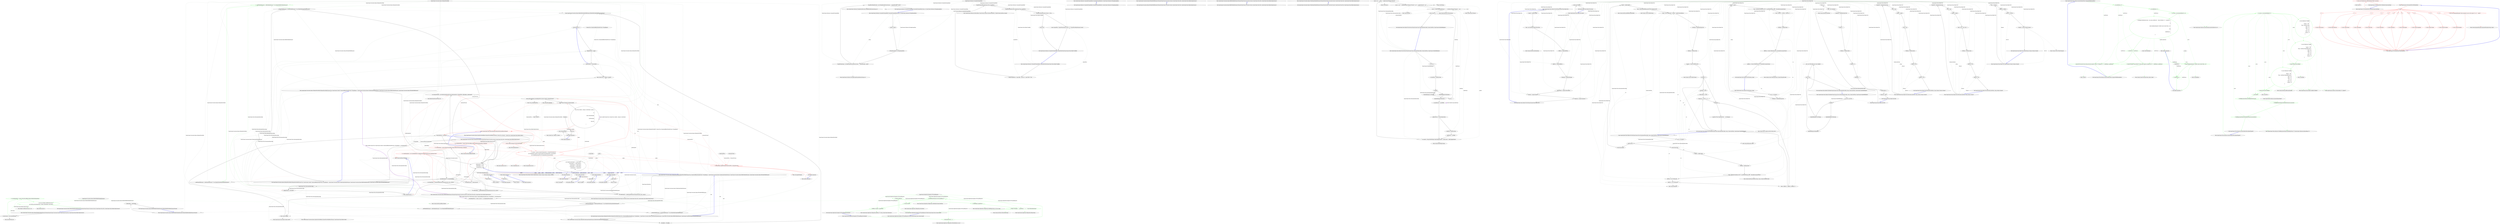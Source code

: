 digraph  {
d5 [cluster="QuantConnect.Securities.Option.DefaultQLRiskFreeRateEstimator.Estimate(QuantConnect.Securities.Security, QuantConnect.Data.Slice, QuantConnect.Data.Market.OptionContract)", color=green, community=0, label="1: var settlementDate = contract.Time.Date.AddDays(Option.DefaultSettlementDays)", span="53-53"];
d3 [cluster="QuantConnect.Securities.Option.DefaultQLRiskFreeRateEstimator.Estimate(QuantConnect.Securities.Security, QuantConnect.Data.Slice, QuantConnect.Data.Market.OptionContract)", label="Entry QuantConnect.Securities.Option.DefaultQLRiskFreeRateEstimator.Estimate(QuantConnect.Securities.Security, QuantConnect.Data.Slice, QuantConnect.Data.Market.OptionContract)", span="50-50"];
d4 [cluster="QuantConnect.Securities.Option.DefaultQLRiskFreeRateEstimator.Estimate(QuantConnect.Securities.Security, QuantConnect.Data.Slice, QuantConnect.Data.Market.OptionContract)", label="var dayCounter = new Actual365Fixed()", span="52-52"];
d6 [cluster="QuantConnect.Securities.Option.DefaultQLRiskFreeRateEstimator.Estimate(QuantConnect.Securities.Security, QuantConnect.Data.Slice, QuantConnect.Data.Market.OptionContract)", color=green, community=1, label="1: return new Handle<YieldTermStructure>(\r\n                        new FlatForward(settlementDate, (double)_riskFreeRate, dayCounter));", span="55-56"];
d9 [cluster="System.DateTime.AddDays(double)", label="Entry System.DateTime.AddDays(double)", span="0-0"];
d12 [label="QuantConnect.Securities.Option.DefaultQLRiskFreeRateEstimator", span=""];
d7 [cluster="QuantConnect.Securities.Option.DefaultQLRiskFreeRateEstimator.Estimate(QuantConnect.Securities.Security, QuantConnect.Data.Slice, QuantConnect.Data.Market.OptionContract)", label="Exit QuantConnect.Securities.Option.DefaultQLRiskFreeRateEstimator.Estimate(QuantConnect.Securities.Security, QuantConnect.Data.Slice, QuantConnect.Data.Market.OptionContract)", span="50-50"];
d10 [cluster="Handle<YieldTermStructure>.cstr", label="Entry Handle<YieldTermStructure>.cstr", span=""];
d11 [cluster="FlatForward.cstr", label="Entry FlatForward.cstr", span=""];
d8 [cluster="Actual365Fixed.cstr", label="Entry Actual365Fixed.cstr", span=""];
d1 [cluster="QuantConnect.Securities.Option.DefaultQLRiskFreeRateEstimator.DefaultQLRiskFreeRateEstimator(decimal)", label="_riskFreeRate = riskFreeRate", span="39-39"];
d0 [cluster="QuantConnect.Securities.Option.DefaultQLRiskFreeRateEstimator.DefaultQLRiskFreeRateEstimator(decimal)", label="Entry QuantConnect.Securities.Option.DefaultQLRiskFreeRateEstimator.DefaultQLRiskFreeRateEstimator(decimal)", span="37-37"];
d2 [cluster="QuantConnect.Securities.Option.DefaultQLRiskFreeRateEstimator.DefaultQLRiskFreeRateEstimator(decimal)", label="Exit QuantConnect.Securities.Option.DefaultQLRiskFreeRateEstimator.DefaultQLRiskFreeRateEstimator(decimal)", span="37-37"];
m0_9 [cluster="QuantConnect.Indicators.MeanAbsoluteDeviation.MeanAbsoluteDeviation(string, int)", file="DefaultQLUnderlyingVolatilityEstimator.cs", label="Entry QuantConnect.Indicators.MeanAbsoluteDeviation.MeanAbsoluteDeviation(string, int)", span="43-43"];
m0_8 [cluster="QuantConnect.Indicators.MovingAverageType.AsIndicator(string, int)", file="DefaultQLUnderlyingVolatilityEstimator.cs", label="Entry QuantConnect.Indicators.MovingAverageType.AsIndicator(string, int)", span="54-54"];
m0_18 [cluster="QuantConnect.Indicators.IndicatorBase<QuantConnect.Indicators.IndicatorDataPoint>.Update(System.DateTime, decimal)", file="DefaultQLUnderlyingVolatilityEstimator.cs", label="Entry QuantConnect.Indicators.IndicatorBase<QuantConnect.Indicators.IndicatorDataPoint>.Update(System.DateTime, decimal)", span="33-33"];
m0_10 [cluster="QuantConnect.Indicators.CommodityChannelIndex.ComputeNextValue(QuantConnect.Data.Market.TradeBar)", file="DefaultQLUnderlyingVolatilityEstimator.cs", label="Entry QuantConnect.Indicators.CommodityChannelIndex.ComputeNextValue(QuantConnect.Data.Market.TradeBar)", span="89-89"];
m0_11 [cluster="QuantConnect.Indicators.CommodityChannelIndex.ComputeNextValue(QuantConnect.Data.Market.TradeBar)", file="DefaultQLUnderlyingVolatilityEstimator.cs", label="decimal typicalPrice = (input.High + input.Low + input.Close) / 3.0m", span="90-90"];
m0_12 [cluster="QuantConnect.Indicators.CommodityChannelIndex.ComputeNextValue(QuantConnect.Data.Market.TradeBar)", file="DefaultQLUnderlyingVolatilityEstimator.cs", label="TypicalPriceAverage.Update(input.Time, typicalPrice)", span="92-92"];
m0_13 [cluster="QuantConnect.Indicators.CommodityChannelIndex.ComputeNextValue(QuantConnect.Data.Market.TradeBar)", file="DefaultQLUnderlyingVolatilityEstimator.cs", label="TypicalPriceMeanDeviation.Update(input.Time, typicalPrice)", span="93-93"];
m0_16 [cluster="QuantConnect.Indicators.CommodityChannelIndex.ComputeNextValue(QuantConnect.Data.Market.TradeBar)", file="DefaultQLUnderlyingVolatilityEstimator.cs", label="return (typicalPrice - TypicalPriceAverage.Current) / (_k * TypicalPriceMeanDeviation.Current);", span="98-98"];
m0_14 [cluster="QuantConnect.Indicators.CommodityChannelIndex.ComputeNextValue(QuantConnect.Data.Market.TradeBar)", file="DefaultQLUnderlyingVolatilityEstimator.cs", label="TypicalPriceMeanDeviation.Current == 0.0m", span="95-95"];
m0_15 [cluster="QuantConnect.Indicators.CommodityChannelIndex.ComputeNextValue(QuantConnect.Data.Market.TradeBar)", file="DefaultQLUnderlyingVolatilityEstimator.cs", label="return 0.0m;", span="96-96"];
m0_17 [cluster="QuantConnect.Indicators.CommodityChannelIndex.ComputeNextValue(QuantConnect.Data.Market.TradeBar)", file="DefaultQLUnderlyingVolatilityEstimator.cs", label="Exit QuantConnect.Indicators.CommodityChannelIndex.ComputeNextValue(QuantConnect.Data.Market.TradeBar)", span="89-89"];
m0_2 [cluster="QuantConnect.Indicators.CommodityChannelIndex.CommodityChannelIndex(string, int, QuantConnect.Indicators.MovingAverageType)", file="DefaultQLUnderlyingVolatilityEstimator.cs", label="Entry QuantConnect.Indicators.CommodityChannelIndex.CommodityChannelIndex(string, int, QuantConnect.Indicators.MovingAverageType)", span="69-69"];
m0_3 [cluster="QuantConnect.Indicators.CommodityChannelIndex.CommodityChannelIndex(string, int, QuantConnect.Indicators.MovingAverageType)", file="DefaultQLUnderlyingVolatilityEstimator.cs", label="_period = period", span="71-71"];
m0_4 [cluster="QuantConnect.Indicators.CommodityChannelIndex.CommodityChannelIndex(string, int, QuantConnect.Indicators.MovingAverageType)", file="DefaultQLUnderlyingVolatilityEstimator.cs", label="MovingAverageType = movingAverageType", span="72-72"];
m0_5 [cluster="QuantConnect.Indicators.CommodityChannelIndex.CommodityChannelIndex(string, int, QuantConnect.Indicators.MovingAverageType)", file="DefaultQLUnderlyingVolatilityEstimator.cs", label="TypicalPriceAverage = movingAverageType.AsIndicator(name + ''_TypicalPriceAvg'', period)", span="73-73"];
m0_6 [cluster="QuantConnect.Indicators.CommodityChannelIndex.CommodityChannelIndex(string, int, QuantConnect.Indicators.MovingAverageType)", file="DefaultQLUnderlyingVolatilityEstimator.cs", label="TypicalPriceMeanDeviation = new MeanAbsoluteDeviation(name + ''_TypicalPriceMAD'', period)", span="74-74"];
m0_7 [cluster="QuantConnect.Indicators.CommodityChannelIndex.CommodityChannelIndex(string, int, QuantConnect.Indicators.MovingAverageType)", file="DefaultQLUnderlyingVolatilityEstimator.cs", label="Exit QuantConnect.Indicators.CommodityChannelIndex.CommodityChannelIndex(string, int, QuantConnect.Indicators.MovingAverageType)", span="69-69"];
m0_0 [cluster="QuantConnect.Indicators.CommodityChannelIndex.CommodityChannelIndex(int, QuantConnect.Indicators.MovingAverageType)", file="DefaultQLUnderlyingVolatilityEstimator.cs", label="Entry QuantConnect.Indicators.CommodityChannelIndex.CommodityChannelIndex(int, QuantConnect.Indicators.MovingAverageType)", span="58-58"];
m0_1 [cluster="QuantConnect.Indicators.CommodityChannelIndex.CommodityChannelIndex(int, QuantConnect.Indicators.MovingAverageType)", file="DefaultQLUnderlyingVolatilityEstimator.cs", label="Exit QuantConnect.Indicators.CommodityChannelIndex.CommodityChannelIndex(int, QuantConnect.Indicators.MovingAverageType)", span="58-58"];
m0_19 [file="DefaultQLUnderlyingVolatilityEstimator.cs", label="QuantConnect.Indicators.CommodityChannelIndex", span=""];
m1_0 [cluster="QuantConnect.Securities.Option.IDividendYieldEstimator.Estimate(QuantConnect.Securities.Security, QuantConnect.Data.Slice, QuantConnect.Data.Market.OptionContract)", file="IDividendYieldEstimator.cs", label="Entry QuantConnect.Securities.Option.IDividendYieldEstimator.Estimate(QuantConnect.Securities.Security, QuantConnect.Data.Slice, QuantConnect.Data.Market.OptionContract)", span="40-40"];
m1_1 [cluster="QuantConnect.Securities.Option.IDividendYieldEstimator.Estimate(QuantConnect.Securities.Security, QuantConnect.Data.Slice, QuantConnect.Data.Market.OptionContract)", file="IDividendYieldEstimator.cs", label="Exit QuantConnect.Securities.Option.IDividendYieldEstimator.Estimate(QuantConnect.Securities.Security, QuantConnect.Data.Slice, QuantConnect.Data.Market.OptionContract)", span="40-40"];
m2_0 [cluster="QuantConnect.Securities.Option.IRiskFreeRateEstimator.Estimate(QuantConnect.Securities.Security, QuantConnect.Data.Slice, QuantConnect.Data.Market.OptionContract)", file="IRiskFreeRateEstimator.cs", label="Entry QuantConnect.Securities.Option.IRiskFreeRateEstimator.Estimate(QuantConnect.Securities.Security, QuantConnect.Data.Slice, QuantConnect.Data.Market.OptionContract)", span="39-39"];
m2_1 [cluster="QuantConnect.Securities.Option.IRiskFreeRateEstimator.Estimate(QuantConnect.Securities.Security, QuantConnect.Data.Slice, QuantConnect.Data.Market.OptionContract)", file="IRiskFreeRateEstimator.cs", label="Exit QuantConnect.Securities.Option.IRiskFreeRateEstimator.Estimate(QuantConnect.Securities.Security, QuantConnect.Data.Slice, QuantConnect.Data.Market.OptionContract)", span="39-39"];
m3_0 [cluster="QuantConnect.Securities.Option.IUnderlyingVolatilityEstimator.Estimate(QuantConnect.Securities.Security, QuantConnect.Data.Slice, QuantConnect.Data.Market.OptionContract)", file="IUnderlyingVolatilityEstimator.cs", label="Entry QuantConnect.Securities.Option.IUnderlyingVolatilityEstimator.Estimate(QuantConnect.Securities.Security, QuantConnect.Data.Slice, QuantConnect.Data.Market.OptionContract)", span="40-40"];
m3_1 [cluster="QuantConnect.Securities.Option.IUnderlyingVolatilityEstimator.Estimate(QuantConnect.Securities.Security, QuantConnect.Data.Slice, QuantConnect.Data.Market.OptionContract)", file="IUnderlyingVolatilityEstimator.cs", label="Exit QuantConnect.Securities.Option.IUnderlyingVolatilityEstimator.Estimate(QuantConnect.Securities.Security, QuantConnect.Data.Slice, QuantConnect.Data.Market.OptionContract)", span="40-40"];
m5_112 [cluster="Unk.ToLower", file="OptionContract.cs", label="Entry Unk.ToLower", span=""];
m5_92 [cluster="QuantConnect.Data.Market.Tick.GetSource(QuantConnect.Data.SubscriptionDataConfig, System.DateTime, QuantConnect.DataFeedEndpoint)", file="OptionContract.cs", label="Entry QuantConnect.Data.Market.Tick.GetSource(QuantConnect.Data.SubscriptionDataConfig, System.DateTime, QuantConnect.DataFeedEndpoint)", span="268-268"];
m5_93 [cluster="QuantConnect.Data.Market.Tick.GetSource(QuantConnect.Data.SubscriptionDataConfig, System.DateTime, QuantConnect.DataFeedEndpoint)", file="OptionContract.cs", label="var source = ''''", span="270-270"];
m5_95 [cluster="QuantConnect.Data.Market.Tick.GetSource(QuantConnect.Data.SubscriptionDataConfig, System.DateTime, QuantConnect.DataFeedEndpoint)", file="OptionContract.cs", label=datafeed, span="273-273"];
m5_99 [cluster="QuantConnect.Data.Market.Tick.GetSource(QuantConnect.Data.SubscriptionDataConfig, System.DateTime, QuantConnect.DataFeedEndpoint)", file="OptionContract.cs", label="config.Security == SecurityType.Forex", span="280-280"];
m5_102 [cluster="QuantConnect.Data.Market.Tick.GetSource(QuantConnect.Data.SubscriptionDataConfig, System.DateTime, QuantConnect.DataFeedEndpoint)", file="OptionContract.cs", label="var symbol = String.IsNullOrEmpty(config.MappedSymbol) ? config.Symbol : config.MappedSymbol", span="285-285"];
m5_103 [cluster="QuantConnect.Data.Market.Tick.GetSource(QuantConnect.Data.SubscriptionDataConfig, System.DateTime, QuantConnect.DataFeedEndpoint)", file="OptionContract.cs", label="source = @''../../../Data/'' + config.Security.ToString().ToLower()", span="286-286"];
m5_104 [cluster="QuantConnect.Data.Market.Tick.GetSource(QuantConnect.Data.SubscriptionDataConfig, System.DateTime, QuantConnect.DataFeedEndpoint)", file="OptionContract.cs", label="source += @''/'' + config.Resolution.ToString().ToLower() + @''/'' + symbol.ToLower() + @''/''", span="287-287"];
m5_105 [cluster="QuantConnect.Data.Market.Tick.GetSource(QuantConnect.Data.SubscriptionDataConfig, System.DateTime, QuantConnect.DataFeedEndpoint)", file="OptionContract.cs", label="source += date.ToString(dateFormat) + ''_'' + dataType.ToString().ToLower() + ''.zip''", span="288-288"];
m5_94 [cluster="QuantConnect.Data.Market.Tick.GetSource(QuantConnect.Data.SubscriptionDataConfig, System.DateTime, QuantConnect.DataFeedEndpoint)", file="OptionContract.cs", label="var dataType = TickType.Trade", span="271-271"];
m5_96 [cluster="QuantConnect.Data.Market.Tick.GetSource(QuantConnect.Data.SubscriptionDataConfig, System.DateTime, QuantConnect.DataFeedEndpoint)", file="OptionContract.cs", label="DataFeedEndpoint.Backtesting", span="276-276"];
m5_106 [cluster="QuantConnect.Data.Market.Tick.GetSource(QuantConnect.Data.SubscriptionDataConfig, System.DateTime, QuantConnect.DataFeedEndpoint)", file="OptionContract.cs", label="DataFeedEndpoint.LiveTrading", span="292-292"];
m5_97 [cluster="QuantConnect.Data.Market.Tick.GetSource(QuantConnect.Data.SubscriptionDataConfig, System.DateTime, QuantConnect.DataFeedEndpoint)", file="OptionContract.cs", label="DataFeedEndpoint.FileSystem", span="277-277"];
m5_98 [cluster="QuantConnect.Data.Market.Tick.GetSource(QuantConnect.Data.SubscriptionDataConfig, System.DateTime, QuantConnect.DataFeedEndpoint)", file="OptionContract.cs", label="var dateFormat = ''yyyyMMdd''", span="279-279"];
m5_100 [cluster="QuantConnect.Data.Market.Tick.GetSource(QuantConnect.Data.SubscriptionDataConfig, System.DateTime, QuantConnect.DataFeedEndpoint)", file="OptionContract.cs", label="dataType = TickType.Quote", span="282-282"];
m5_101 [cluster="QuantConnect.Data.Market.Tick.GetSource(QuantConnect.Data.SubscriptionDataConfig, System.DateTime, QuantConnect.DataFeedEndpoint)", file="OptionContract.cs", label="dateFormat = ''yyMMdd''", span="283-283"];
m5_107 [cluster="QuantConnect.Data.Market.Tick.GetSource(QuantConnect.Data.SubscriptionDataConfig, System.DateTime, QuantConnect.DataFeedEndpoint)", file="OptionContract.cs", label="source = ''''", span="293-293"];
m5_108 [cluster="QuantConnect.Data.Market.Tick.GetSource(QuantConnect.Data.SubscriptionDataConfig, System.DateTime, QuantConnect.DataFeedEndpoint)", file="OptionContract.cs", label="return source;", span="297-297"];
m5_109 [cluster="QuantConnect.Data.Market.Tick.GetSource(QuantConnect.Data.SubscriptionDataConfig, System.DateTime, QuantConnect.DataFeedEndpoint)", file="OptionContract.cs", label="Exit QuantConnect.Data.Market.Tick.GetSource(QuantConnect.Data.SubscriptionDataConfig, System.DateTime, QuantConnect.DataFeedEndpoint)", span="268-268"];
m5_12 [cluster="QuantConnect.Data.Market.Tick.Tick(QuantConnect.Data.Market.Tick)", file="OptionContract.cs", label="Entry QuantConnect.Data.Market.Tick.Tick(QuantConnect.Data.Market.Tick)", span="114-114"];
m5_13 [cluster="QuantConnect.Data.Market.Tick.Tick(QuantConnect.Data.Market.Tick)", file="OptionContract.cs", label="Symbol = original.Symbol", span="116-116"];
m5_14 [cluster="QuantConnect.Data.Market.Tick.Tick(QuantConnect.Data.Market.Tick)", file="OptionContract.cs", label="Time = new DateTime(original.Time.Ticks)", span="117-117"];
m5_15 [cluster="QuantConnect.Data.Market.Tick.Tick(QuantConnect.Data.Market.Tick)", file="OptionContract.cs", label="BidPrice = original.BidPrice", span="118-118"];
m5_16 [cluster="QuantConnect.Data.Market.Tick.Tick(QuantConnect.Data.Market.Tick)", file="OptionContract.cs", label="AskPrice = original.AskPrice", span="119-119"];
m5_17 [cluster="QuantConnect.Data.Market.Tick.Tick(QuantConnect.Data.Market.Tick)", file="OptionContract.cs", label="Exchange = original.Exchange", span="120-120"];
m5_18 [cluster="QuantConnect.Data.Market.Tick.Tick(QuantConnect.Data.Market.Tick)", file="OptionContract.cs", label="SaleCondition = original.SaleCondition", span="121-121"];
m5_19 [cluster="QuantConnect.Data.Market.Tick.Tick(QuantConnect.Data.Market.Tick)", file="OptionContract.cs", label="Quantity = original.Quantity", span="122-122"];
m5_20 [cluster="QuantConnect.Data.Market.Tick.Tick(QuantConnect.Data.Market.Tick)", file="OptionContract.cs", label="Suspicious = original.Suspicious", span="123-123"];
m5_21 [cluster="QuantConnect.Data.Market.Tick.Tick(QuantConnect.Data.Market.Tick)", file="OptionContract.cs", label="Exit QuantConnect.Data.Market.Tick.Tick(QuantConnect.Data.Market.Tick)", span="114-114"];
m5_54 [cluster="QuantConnect.Data.Market.Tick.Tick(QuantConnect.Data.SubscriptionDataConfig, string, System.DateTime, QuantConnect.DataFeedEndpoint)", file="OptionContract.cs", label="Entry QuantConnect.Data.Market.Tick.Tick(QuantConnect.Data.SubscriptionDataConfig, string, System.DateTime, QuantConnect.DataFeedEndpoint)", span="190-190"];
m5_55 [cluster="QuantConnect.Data.Market.Tick.Tick(QuantConnect.Data.SubscriptionDataConfig, string, System.DateTime, QuantConnect.DataFeedEndpoint)", file="OptionContract.cs", label="var csv = line.Split(',')", span="194-194"];
m5_56 [cluster="QuantConnect.Data.Market.Tick.Tick(QuantConnect.Data.SubscriptionDataConfig, string, System.DateTime, QuantConnect.DataFeedEndpoint)", file="OptionContract.cs", label="config.Security", span="197-197"];
m5_58 [cluster="QuantConnect.Data.Market.Tick.Tick(QuantConnect.Data.SubscriptionDataConfig, string, System.DateTime, QuantConnect.DataFeedEndpoint)", file="OptionContract.cs", label="Symbol = config.Symbol", span="200-200"];
m5_59 [cluster="QuantConnect.Data.Market.Tick.Tick(QuantConnect.Data.SubscriptionDataConfig, string, System.DateTime, QuantConnect.DataFeedEndpoint)", file="OptionContract.cs", label="Time = date.Date.AddMilliseconds(Convert.ToInt64(csv[0]))", span="201-201"];
m5_60 [cluster="QuantConnect.Data.Market.Tick.Tick(QuantConnect.Data.SubscriptionDataConfig, string, System.DateTime, QuantConnect.DataFeedEndpoint)", file="OptionContract.cs", label="Value = (csv[1].ToDecimal() / 10000m) * config.PriceScaleFactor", span="202-202"];
m5_69 [cluster="QuantConnect.Data.Market.Tick.Tick(QuantConnect.Data.SubscriptionDataConfig, string, System.DateTime, QuantConnect.DataFeedEndpoint)", file="OptionContract.cs", label="Symbol = config.Symbol", span="215-215"];
m5_63 [cluster="QuantConnect.Data.Market.Tick.Tick(QuantConnect.Data.SubscriptionDataConfig, string, System.DateTime, QuantConnect.DataFeedEndpoint)", file="OptionContract.cs", label="Quantity = Convert.ToInt32(csv[2])", span="205-205"];
m5_64 [cluster="QuantConnect.Data.Market.Tick.Tick(QuantConnect.Data.SubscriptionDataConfig, string, System.DateTime, QuantConnect.DataFeedEndpoint)", file="OptionContract.cs", label="csv.Length > 3", span="206-206"];
m5_65 [cluster="QuantConnect.Data.Market.Tick.Tick(QuantConnect.Data.SubscriptionDataConfig, string, System.DateTime, QuantConnect.DataFeedEndpoint)", file="OptionContract.cs", label="Exchange = csv[3]", span="208-208"];
m5_66 [cluster="QuantConnect.Data.Market.Tick.Tick(QuantConnect.Data.SubscriptionDataConfig, string, System.DateTime, QuantConnect.DataFeedEndpoint)", file="OptionContract.cs", label="SaleCondition = csv[4]", span="209-209"];
m5_67 [cluster="QuantConnect.Data.Market.Tick.Tick(QuantConnect.Data.SubscriptionDataConfig, string, System.DateTime, QuantConnect.DataFeedEndpoint)", file="OptionContract.cs", label="Suspicious = (csv[5] == ''1'')", span="210-210"];
m5_71 [cluster="QuantConnect.Data.Market.Tick.Tick(QuantConnect.Data.SubscriptionDataConfig, string, System.DateTime, QuantConnect.DataFeedEndpoint)", file="OptionContract.cs", label="Time = DateTime.ParseExact(csv[0], ''yyyyMMdd HH:mm:ss.ffff'', CultureInfo.InvariantCulture)", span="217-217"];
m5_72 [cluster="QuantConnect.Data.Market.Tick.Tick(QuantConnect.Data.SubscriptionDataConfig, string, System.DateTime, QuantConnect.DataFeedEndpoint)", file="OptionContract.cs", label="BidPrice = csv[1].ToDecimal()", span="218-218"];
m5_73 [cluster="QuantConnect.Data.Market.Tick.Tick(QuantConnect.Data.SubscriptionDataConfig, string, System.DateTime, QuantConnect.DataFeedEndpoint)", file="OptionContract.cs", label="AskPrice = csv[2].ToDecimal()", span="219-219"];
m5_57 [cluster="QuantConnect.Data.Market.Tick.Tick(QuantConnect.Data.SubscriptionDataConfig, string, System.DateTime, QuantConnect.DataFeedEndpoint)", file="OptionContract.cs", label="SecurityType.Equity", span="199-199"];
m5_68 [cluster="QuantConnect.Data.Market.Tick.Tick(QuantConnect.Data.SubscriptionDataConfig, string, System.DateTime, QuantConnect.DataFeedEndpoint)", file="OptionContract.cs", label="SecurityType.Forex", span="214-214"];
m5_61 [cluster="QuantConnect.Data.Market.Tick.Tick(QuantConnect.Data.SubscriptionDataConfig, string, System.DateTime, QuantConnect.DataFeedEndpoint)", file="OptionContract.cs", label="DataType = MarketDataType.Tick", span="203-203"];
m5_62 [cluster="QuantConnect.Data.Market.Tick.Tick(QuantConnect.Data.SubscriptionDataConfig, string, System.DateTime, QuantConnect.DataFeedEndpoint)", file="OptionContract.cs", label="TickType = TickType.Trade", span="204-204"];
m5_75 [cluster="QuantConnect.Data.Market.Tick.Tick(QuantConnect.Data.SubscriptionDataConfig, string, System.DateTime, QuantConnect.DataFeedEndpoint)", file="OptionContract.cs", label=Exception, span="224-224"];
m5_70 [cluster="QuantConnect.Data.Market.Tick.Tick(QuantConnect.Data.SubscriptionDataConfig, string, System.DateTime, QuantConnect.DataFeedEndpoint)", file="OptionContract.cs", label="TickType = TickType.Quote", span="216-216"];
m5_74 [cluster="QuantConnect.Data.Market.Tick.Tick(QuantConnect.Data.SubscriptionDataConfig, string, System.DateTime, QuantConnect.DataFeedEndpoint)", file="OptionContract.cs", label="Value = BidPrice + (AskPrice - BidPrice) / 2", span="220-220"];
m5_76 [cluster="QuantConnect.Data.Market.Tick.Tick(QuantConnect.Data.SubscriptionDataConfig, string, System.DateTime, QuantConnect.DataFeedEndpoint)", file="OptionContract.cs", label="Log.Error(''Error Generating Tick: '' + err.Message)", span="226-226"];
m5_77 [cluster="QuantConnect.Data.Market.Tick.Tick(QuantConnect.Data.SubscriptionDataConfig, string, System.DateTime, QuantConnect.DataFeedEndpoint)", file="OptionContract.cs", label="Exit QuantConnect.Data.Market.Tick.Tick(QuantConnect.Data.SubscriptionDataConfig, string, System.DateTime, QuantConnect.DataFeedEndpoint)", span="190-190"];
m5_51 [cluster="string.Split(params char[])", file="OptionContract.cs", label="Entry string.Split(params char[])", span="0-0"];
m5_81 [cluster="System.Convert.ToInt32(string)", file="OptionContract.cs", label="Entry System.Convert.ToInt32(string)", span="0-0"];
m5_32 [cluster="QuantConnect.Data.Market.Tick.Tick(System.DateTime, string, decimal, decimal, decimal)", file="OptionContract.cs", label="Entry QuantConnect.Data.Market.Tick.Tick(System.DateTime, string, decimal, decimal, decimal)", span="154-154"];
m5_33 [cluster="QuantConnect.Data.Market.Tick.Tick(System.DateTime, string, decimal, decimal, decimal)", file="OptionContract.cs", label="DataType = MarketDataType.Tick", span="156-156"];
m5_34 [cluster="QuantConnect.Data.Market.Tick.Tick(System.DateTime, string, decimal, decimal, decimal)", file="OptionContract.cs", label="Time = time", span="157-157"];
m5_35 [cluster="QuantConnect.Data.Market.Tick.Tick(System.DateTime, string, decimal, decimal, decimal)", file="OptionContract.cs", label="Symbol = symbol", span="158-158"];
m5_36 [cluster="QuantConnect.Data.Market.Tick.Tick(System.DateTime, string, decimal, decimal, decimal)", file="OptionContract.cs", label="Value = last", span="159-159"];
m5_38 [cluster="QuantConnect.Data.Market.Tick.Tick(System.DateTime, string, decimal, decimal, decimal)", file="OptionContract.cs", label="BidPrice = bid", span="161-161"];
m5_39 [cluster="QuantConnect.Data.Market.Tick.Tick(System.DateTime, string, decimal, decimal, decimal)", file="OptionContract.cs", label="AskPrice = ask", span="162-162"];
m5_37 [cluster="QuantConnect.Data.Market.Tick.Tick(System.DateTime, string, decimal, decimal, decimal)", file="OptionContract.cs", label="TickType = TickType.Quote", span="160-160"];
m5_40 [cluster="QuantConnect.Data.Market.Tick.Tick(System.DateTime, string, decimal, decimal, decimal)", file="OptionContract.cs", label="Exit QuantConnect.Data.Market.Tick.Tick(System.DateTime, string, decimal, decimal, decimal)", span="154-154"];
m5_22 [cluster="System.DateTime.DateTime(long)", file="OptionContract.cs", label="Entry System.DateTime.DateTime(long)", span="0-0"];
m5_79 [cluster="System.DateTime.AddMilliseconds(double)", file="OptionContract.cs", label="Entry System.DateTime.AddMilliseconds(double)", span="0-0"];
m5_82 [cluster="QuantConnect.Logging.Log.Error(string, bool)", file="OptionContract.cs", label="Entry QuantConnect.Logging.Log.Error(string, bool)", span="86-86"];
m5_83 [cluster="QuantConnect.Data.Market.Tick.Reader(QuantConnect.Data.SubscriptionDataConfig, string, System.DateTime, QuantConnect.DataFeedEndpoint)", file="OptionContract.cs", label="Entry QuantConnect.Data.Market.Tick.Reader(QuantConnect.Data.SubscriptionDataConfig, string, System.DateTime, QuantConnect.DataFeedEndpoint)", span="241-241"];
m5_84 [cluster="QuantConnect.Data.Market.Tick.Reader(QuantConnect.Data.SubscriptionDataConfig, string, System.DateTime, QuantConnect.DataFeedEndpoint)", file="OptionContract.cs", label="var _tick = new Tick()", span="243-243"];
m5_85 [cluster="QuantConnect.Data.Market.Tick.Reader(QuantConnect.Data.SubscriptionDataConfig, string, System.DateTime, QuantConnect.DataFeedEndpoint)", file="OptionContract.cs", label=datafeed, span="246-246"];
m5_88 [cluster="QuantConnect.Data.Market.Tick.Reader(QuantConnect.Data.SubscriptionDataConfig, string, System.DateTime, QuantConnect.DataFeedEndpoint)", file="OptionContract.cs", label="_tick = new Tick(config, line, date, datafeed)", span="252-252"];
m5_86 [cluster="QuantConnect.Data.Market.Tick.Reader(QuantConnect.Data.SubscriptionDataConfig, string, System.DateTime, QuantConnect.DataFeedEndpoint)", file="OptionContract.cs", label="DataFeedEndpoint.FileSystem", span="249-249"];
m5_89 [cluster="QuantConnect.Data.Market.Tick.Reader(QuantConnect.Data.SubscriptionDataConfig, string, System.DateTime, QuantConnect.DataFeedEndpoint)", file="OptionContract.cs", label="DataFeedEndpoint.LiveTrading", span="254-254"];
m5_87 [cluster="QuantConnect.Data.Market.Tick.Reader(QuantConnect.Data.SubscriptionDataConfig, string, System.DateTime, QuantConnect.DataFeedEndpoint)", file="OptionContract.cs", label="DataFeedEndpoint.Backtesting", span="250-250"];
m5_90 [cluster="QuantConnect.Data.Market.Tick.Reader(QuantConnect.Data.SubscriptionDataConfig, string, System.DateTime, QuantConnect.DataFeedEndpoint)", file="OptionContract.cs", label="return _tick;", span="258-258"];
m5_91 [cluster="QuantConnect.Data.Market.Tick.Reader(QuantConnect.Data.SubscriptionDataConfig, string, System.DateTime, QuantConnect.DataFeedEndpoint)", file="OptionContract.cs", label="Exit QuantConnect.Data.Market.Tick.Reader(QuantConnect.Data.SubscriptionDataConfig, string, System.DateTime, QuantConnect.DataFeedEndpoint)", span="241-241"];
m5_111 [cluster="Unk.ToString", file="OptionContract.cs", label="Entry Unk.ToString", span=""];
m5_23 [cluster="QuantConnect.Data.Market.Tick.Tick(System.DateTime, string, decimal, decimal)", file="OptionContract.cs", label="Entry QuantConnect.Data.Market.Tick.Tick(System.DateTime, string, decimal, decimal)", span="134-134"];
m5_24 [cluster="QuantConnect.Data.Market.Tick.Tick(System.DateTime, string, decimal, decimal)", file="OptionContract.cs", label="DataType = MarketDataType.Tick", span="136-136"];
m5_25 [cluster="QuantConnect.Data.Market.Tick.Tick(System.DateTime, string, decimal, decimal)", file="OptionContract.cs", label="Time = time", span="137-137"];
m5_26 [cluster="QuantConnect.Data.Market.Tick.Tick(System.DateTime, string, decimal, decimal)", file="OptionContract.cs", label="Symbol = symbol", span="138-138"];
m5_27 [cluster="QuantConnect.Data.Market.Tick.Tick(System.DateTime, string, decimal, decimal)", file="OptionContract.cs", label="Value = bid + (ask - bid) / 2", span="139-139"];
m5_29 [cluster="QuantConnect.Data.Market.Tick.Tick(System.DateTime, string, decimal, decimal)", file="OptionContract.cs", label="BidPrice = bid", span="141-141"];
m5_30 [cluster="QuantConnect.Data.Market.Tick.Tick(System.DateTime, string, decimal, decimal)", file="OptionContract.cs", label="AskPrice = ask", span="142-142"];
m5_28 [cluster="QuantConnect.Data.Market.Tick.Tick(System.DateTime, string, decimal, decimal)", file="OptionContract.cs", label="TickType = TickType.Quote", span="140-140"];
m5_31 [cluster="QuantConnect.Data.Market.Tick.Tick(System.DateTime, string, decimal, decimal)", file="OptionContract.cs", label="Exit QuantConnect.Data.Market.Tick.Tick(System.DateTime, string, decimal, decimal)", span="134-134"];
m5_115 [cluster="System.DateTime.ToString(string)", file="OptionContract.cs", label="Entry System.DateTime.ToString(string)", span="0-0"];
m5_116 [cluster="QuantConnect.Data.Market.Tick.Update(decimal, decimal, decimal, decimal)", file="OptionContract.cs", label="Entry QuantConnect.Data.Market.Tick.Update(decimal, decimal, decimal, decimal)", span="308-308"];
m5_117 [cluster="QuantConnect.Data.Market.Tick.Update(decimal, decimal, decimal, decimal)", file="OptionContract.cs", label="Value = lastTrade", span="310-310"];
m5_118 [cluster="QuantConnect.Data.Market.Tick.Update(decimal, decimal, decimal, decimal)", file="OptionContract.cs", label="BidPrice = bidPrice", span="311-311"];
m5_119 [cluster="QuantConnect.Data.Market.Tick.Update(decimal, decimal, decimal, decimal)", file="OptionContract.cs", label="AskPrice = askPrice", span="312-312"];
m5_120 [cluster="QuantConnect.Data.Market.Tick.Update(decimal, decimal, decimal, decimal)", file="OptionContract.cs", label="Quantity = Convert.ToInt32(volume)", span="313-313"];
m5_121 [cluster="QuantConnect.Data.Market.Tick.Update(decimal, decimal, decimal, decimal)", file="OptionContract.cs", label="Exit QuantConnect.Data.Market.Tick.Update(decimal, decimal, decimal, decimal)", span="308-308"];
m5_114 [cluster="string.ToLower()", file="OptionContract.cs", label="Entry string.ToLower()", span="0-0"];
m5_52 [cluster="System.DateTime.ParseExact(string, string, System.IFormatProvider)", file="OptionContract.cs", label="Entry System.DateTime.ParseExact(string, string, System.IFormatProvider)", span="0-0"];
m5_113 [cluster="System.Enum.ToString()", file="OptionContract.cs", label="Entry System.Enum.ToString()", span="0-0"];
m5_80 [cluster="string.ToDecimal()", file="OptionContract.cs", label="Entry string.ToDecimal()", span="156-156"];
m5_122 [cluster="System.Convert.ToInt32(decimal)", file="OptionContract.cs", label="Entry System.Convert.ToInt32(decimal)", span="0-0"];
m5_78 [cluster="System.Convert.ToInt64(string)", file="OptionContract.cs", label="Entry System.Convert.ToInt64(string)", span="0-0"];
m5_110 [cluster="string.IsNullOrEmpty(string)", file="OptionContract.cs", label="Entry string.IsNullOrEmpty(string)", span="0-0"];
m5_41 [cluster="QuantConnect.Data.Market.Tick.Tick(string, string)", file="OptionContract.cs", label="Entry QuantConnect.Data.Market.Tick.Tick(string, string)", span="170-170"];
m5_42 [cluster="QuantConnect.Data.Market.Tick.Tick(string, string)", file="OptionContract.cs", label="var csv = line.Split(',')", span="172-172"];
m5_44 [cluster="QuantConnect.Data.Market.Tick.Tick(string, string)", file="OptionContract.cs", label="Symbol = symbol", span="174-174"];
m5_43 [cluster="QuantConnect.Data.Market.Tick.Tick(string, string)", file="OptionContract.cs", label="DataType = MarketDataType.Tick", span="173-173"];
m5_45 [cluster="QuantConnect.Data.Market.Tick.Tick(string, string)", file="OptionContract.cs", label="Time = DateTime.ParseExact(csv[0], ''yyyyMMdd HH:mm:ss.ffff'', CultureInfo.InvariantCulture)", span="175-175"];
m5_48 [cluster="QuantConnect.Data.Market.Tick.Tick(string, string)", file="OptionContract.cs", label="BidPrice = Convert.ToDecimal(csv[1], CultureInfo.InvariantCulture)", span="178-178"];
m5_49 [cluster="QuantConnect.Data.Market.Tick.Tick(string, string)", file="OptionContract.cs", label="AskPrice = Convert.ToDecimal(csv[2], CultureInfo.InvariantCulture)", span="179-179"];
m5_46 [cluster="QuantConnect.Data.Market.Tick.Tick(string, string)", file="OptionContract.cs", label="Value = BidPrice + (AskPrice - BidPrice) / 2", span="176-176"];
m5_47 [cluster="QuantConnect.Data.Market.Tick.Tick(string, string)", file="OptionContract.cs", label="TickType = TickType.Quote", span="177-177"];
m5_50 [cluster="QuantConnect.Data.Market.Tick.Tick(string, string)", file="OptionContract.cs", label="Exit QuantConnect.Data.Market.Tick.Tick(string, string)", span="170-170"];
m5_0 [cluster="QuantConnect.Data.Market.Tick.Tick()", file="OptionContract.cs", label="Entry QuantConnect.Data.Market.Tick.Tick()", span="97-97"];
m5_1 [cluster="QuantConnect.Data.Market.Tick.Tick()", file="OptionContract.cs", label="Value = 0", span="99-99"];
m5_2 [cluster="QuantConnect.Data.Market.Tick.Tick()", file="OptionContract.cs", label="Time = new DateTime()", span="100-100"];
m5_3 [cluster="QuantConnect.Data.Market.Tick.Tick()", file="OptionContract.cs", label="DataType = MarketDataType.Tick", span="101-101"];
m5_4 [cluster="QuantConnect.Data.Market.Tick.Tick()", file="OptionContract.cs", label="Symbol = ''''", span="102-102"];
m5_5 [cluster="QuantConnect.Data.Market.Tick.Tick()", file="OptionContract.cs", label="TickType = TickType.Trade", span="103-103"];
m5_6 [cluster="QuantConnect.Data.Market.Tick.Tick()", file="OptionContract.cs", label="Quantity = 0", span="104-104"];
m5_7 [cluster="QuantConnect.Data.Market.Tick.Tick()", file="OptionContract.cs", label="Exchange = ''''", span="105-105"];
m5_8 [cluster="QuantConnect.Data.Market.Tick.Tick()", file="OptionContract.cs", label="SaleCondition = ''''", span="106-106"];
m5_9 [cluster="QuantConnect.Data.Market.Tick.Tick()", file="OptionContract.cs", label="Suspicious = false", span="107-107"];
m5_10 [cluster="QuantConnect.Data.Market.Tick.Tick()", file="OptionContract.cs", label="Exit QuantConnect.Data.Market.Tick.Tick()", span="97-97"];
m5_11 [cluster="System.DateTime.DateTime()", file="OptionContract.cs", label="Entry System.DateTime.DateTime()", span="0-0"];
m5_123 [cluster="QuantConnect.Data.Market.Tick.Clone()", file="OptionContract.cs", label="Entry QuantConnect.Data.Market.Tick.Clone()", span="321-321"];
m5_124 [cluster="QuantConnect.Data.Market.Tick.Clone()", file="OptionContract.cs", label="return new Tick(this);", span="323-323"];
m5_125 [cluster="QuantConnect.Data.Market.Tick.Clone()", file="OptionContract.cs", label="Exit QuantConnect.Data.Market.Tick.Clone()", span="321-321"];
m5_53 [cluster="System.Convert.ToDecimal(string, System.IFormatProvider)", file="OptionContract.cs", label="Entry System.Convert.ToDecimal(string, System.IFormatProvider)", span="0-0"];
m5_126 [file="OptionContract.cs", label="QuantConnect.Data.Market.Tick", span=""];
m6_0 [cluster="QuantConnect.Tests.Indicators.AroonOscillatorTests.ComparesWithExternalData()", file="OptionMarginModel.cs", label="Entry QuantConnect.Tests.Indicators.AroonOscillatorTests.ComparesWithExternalData()", span="26-26"];
m6_1 [cluster="QuantConnect.Tests.Indicators.AroonOscillatorTests.ComparesWithExternalData()", color=green, community=0, file="OptionMarginModel.cs", label="1: int maxFailures = 57", span="29-29"];
m6_2 [cluster="QuantConnect.Tests.Indicators.AroonOscillatorTests.ComparesWithExternalData()", color=green, community=0, file="OptionMarginModel.cs", label="1: int totalFailures = 0", span="30-30"];
m6_5 [cluster="QuantConnect.Tests.Indicators.AroonOscillatorTests.ComparesWithExternalData()", color=green, community=0, file="OptionMarginModel.cs", label="1: totalFailures > maxFailures", span="44-44"];
m6_6 [cluster="QuantConnect.Tests.Indicators.AroonOscillatorTests.ComparesWithExternalData()", color=green, community=0, file="OptionMarginModel.cs", label="1: Assert.Fail(''Aroon did worse than previously expected. Failed: {0} Expected: {1}'', totalFailures, maxFailures)", span="46-46"];
m6_7 [cluster="QuantConnect.Tests.Indicators.AroonOscillatorTests.ComparesWithExternalData()", color=green, community=0, file="OptionMarginModel.cs", label="1: Console.WriteLine(''Aroon failed {0} data points against an expected of {1}'', totalFailures, maxFailures)", span="50-50"];
m6_3 [cluster="QuantConnect.Tests.Indicators.AroonOscillatorTests.ComparesWithExternalData()", color=green, community=0, file="OptionMarginModel.cs", label="1: var aroon = new AroonOscillator(14, 14)", span="31-31"];
m6_4 [cluster="QuantConnect.Tests.Indicators.AroonOscillatorTests.ComparesWithExternalData()", color=green, community=0, file="OptionMarginModel.cs", label="1: TestHelper.TestIndicator(aroon, ''spy_aroon_oscillator.txt'', ''Aroon Oscillator 14'', (i, expected) =>\r\n            {\r\n                try\r\n                {\r\n                    Assert.AreEqual(expected, (double) aroon.Current.Value, 1e-3);\r\n                }\r\n                catch\r\n                {\r\n                    totalFailures++;\r\n                }\r\n            })", span="32-42"];
m6_8 [cluster="QuantConnect.Tests.Indicators.AroonOscillatorTests.ComparesWithExternalData()", file="OptionMarginModel.cs", label="Exit QuantConnect.Tests.Indicators.AroonOscillatorTests.ComparesWithExternalData()", span="26-26"];
m6_18 [cluster="QuantConnect.Tests.Indicators.AroonOscillatorTests.ResetsProperly()", file="OptionMarginModel.cs", label="Entry QuantConnect.Tests.Indicators.AroonOscillatorTests.ResetsProperly()", span="56-56"];
m6_19 [cluster="QuantConnect.Tests.Indicators.AroonOscillatorTests.ResetsProperly()", color=green, community=0, file="OptionMarginModel.cs", label="1: var aroon = new AroonOscillator(3, 3)", span="58-58"];
m6_20 [cluster="QuantConnect.Tests.Indicators.AroonOscillatorTests.ResetsProperly()", color=green, community=0, file="OptionMarginModel.cs", label="1: aroon.Update(new TradeBar\r\n            {\r\n                Symbol = ''SPY'',\r\n                Time = DateTime.Today,\r\n                Open = 3m,\r\n                High = 7m,\r\n                Low = 2m,\r\n                Close = 5m,\r\n                Volume = 10\r\n            })", span="59-68"];
m6_21 [cluster="QuantConnect.Tests.Indicators.AroonOscillatorTests.ResetsProperly()", color=green, community=0, file="OptionMarginModel.cs", label="0: aroon.Update(new TradeBar\r\n            {\r\n                Symbol = ''SPY'',\r\n                Time = DateTime.Today.AddSeconds(1),\r\n                Open = 3m,\r\n                High = 7m,\r\n                Low = 2m,\r\n                Close = 5m,\r\n                Volume = 10\r\n            })", span="69-78"];
m6_22 [cluster="QuantConnect.Tests.Indicators.AroonOscillatorTests.ResetsProperly()", color=green, community=0, file="OptionMarginModel.cs", label="0: Assert.IsFalse(aroon.IsReady)", span="79-79"];
m6_23 [cluster="QuantConnect.Tests.Indicators.AroonOscillatorTests.ResetsProperly()", color=green, community=0, file="OptionMarginModel.cs", label="0: aroon.Update(new TradeBar\r\n            {\r\n                Symbol = ''SPY'',\r\n                Time = DateTime.Today.AddSeconds(2),\r\n                Open = 3m,\r\n                High = 7m,\r\n                Low = 2m,\r\n                Close = 5m,\r\n                Volume = 10\r\n            })", span="80-89"];
m6_24 [cluster="QuantConnect.Tests.Indicators.AroonOscillatorTests.ResetsProperly()", color=green, community=0, file="OptionMarginModel.cs", label="0: Assert.IsTrue(aroon.IsReady)", span="90-90"];
m6_25 [cluster="QuantConnect.Tests.Indicators.AroonOscillatorTests.ResetsProperly()", color=green, community=0, file="OptionMarginModel.cs", label="1: aroon.Reset()", span="92-92"];
m6_26 [cluster="QuantConnect.Tests.Indicators.AroonOscillatorTests.ResetsProperly()", color=green, community=0, file="OptionMarginModel.cs", label="1: TestHelper.AssertIndicatorIsInDefaultState(aroon)", span="93-93"];
m6_27 [cluster="QuantConnect.Tests.Indicators.AroonOscillatorTests.ResetsProperly()", color=green, community=0, file="OptionMarginModel.cs", label="1: TestHelper.AssertIndicatorIsInDefaultState(aroon.AroonUp)", span="94-94"];
m6_28 [cluster="QuantConnect.Tests.Indicators.AroonOscillatorTests.ResetsProperly()", color=green, community=0, file="OptionMarginModel.cs", label="1: TestHelper.AssertIndicatorIsInDefaultState(aroon.AroonDown)", span="95-95"];
m6_29 [cluster="QuantConnect.Tests.Indicators.AroonOscillatorTests.ResetsProperly()", file="OptionMarginModel.cs", label="Exit QuantConnect.Tests.Indicators.AroonOscillatorTests.ResetsProperly()", span="56-56"];
m6_33 [cluster="Unk.IsFalse", file="OptionMarginModel.cs", label="Entry Unk.IsFalse", span=""];
m6_36 [cluster="QuantConnect.Tests.Indicators.TestHelper.AssertIndicatorIsInDefaultState<T>(QuantConnect.Indicators.IndicatorBase<T>)", file="OptionMarginModel.cs", label="Entry QuantConnect.Tests.Indicators.TestHelper.AssertIndicatorIsInDefaultState<T>(QuantConnect.Indicators.IndicatorBase<T>)", span="239-239"];
m6_17 [cluster="Unk.AreEqual", file="OptionMarginModel.cs", label="Entry Unk.AreEqual", span=""];
m6_11 [cluster="Unk.Fail", file="OptionMarginModel.cs", label="Entry Unk.Fail", span=""];
m6_31 [cluster="QuantConnect.Indicators.IndicatorBase<T>.Update(T)", file="OptionMarginModel.cs", label="Entry QuantConnect.Indicators.IndicatorBase<T>.Update(T)", span="82-82"];
m6_34 [cluster="Unk.IsTrue", file="OptionMarginModel.cs", label="Entry Unk.IsTrue", span=""];
m6_10 [cluster="Unk.TestIndicator", file="OptionMarginModel.cs", label="Entry Unk.TestIndicator", span=""];
m6_9 [cluster="QuantConnect.Indicators.AroonOscillator.AroonOscillator(int, int)", file="OptionMarginModel.cs", label="Entry QuantConnect.Indicators.AroonOscillator.AroonOscillator(int, int)", span="50-50"];
m6_30 [cluster="QuantConnect.Data.Market.TradeBar.TradeBar()", file="OptionMarginModel.cs", label="Entry QuantConnect.Data.Market.TradeBar.TradeBar()", span="78-78"];
m6_12 [cluster="System.Console.WriteLine(string, object, object)", file="OptionMarginModel.cs", label="Entry System.Console.WriteLine(string, object, object)", span="0-0"];
m6_32 [cluster="System.DateTime.AddSeconds(double)", file="OptionMarginModel.cs", label="Entry System.DateTime.AddSeconds(double)", span="0-0"];
m6_35 [cluster="QuantConnect.Indicators.AroonOscillator.Reset()", file="OptionMarginModel.cs", label="Entry QuantConnect.Indicators.AroonOscillator.Reset()", span="121-121"];
m6_13 [cluster="lambda expression", file="OptionMarginModel.cs", label="Entry lambda expression", span="32-42"];
m6_14 [cluster="lambda expression", color=green, community=0, file="OptionMarginModel.cs", label="0: Assert.AreEqual(expected, (double) aroon.Current.Value, 1e-3)", span="36-36"];
m6_15 [cluster="lambda expression", color=green, community=0, file="OptionMarginModel.cs", label="0: totalFailures++", span="40-40"];
m6_16 [cluster="lambda expression", file="OptionMarginModel.cs", label="Exit lambda expression", span="32-42"];
m6_37 [file="OptionMarginModel.cs", label=aroon, span=""];
m6_38 [file="OptionMarginModel.cs", label=totalFailures, span=""];
m7_8 [cluster="QuantConnect.Algorithm.QCAlgorithm.SetEndDate(System.DateTime)", file="OptionMarginModelTests.cs", label="Entry QuantConnect.Algorithm.QCAlgorithm.SetEndDate(System.DateTime)", span="538-538"];
m7_18 [cluster="QuantConnect.Algorithm.QCAlgorithm.Debug(string)", file="OptionMarginModelTests.cs", label="Entry QuantConnect.Algorithm.QCAlgorithm.Debug(string)", span="709-709"];
m7_11 [cluster="QuantConnect.Algorithm.Examples.QCUQuandlImporter.OnData(QuantConnect.Data.Custom.Quandl)", file="OptionMarginModelTests.cs", label="Entry QuantConnect.Algorithm.Examples.QCUQuandlImporter.OnData(QuantConnect.Data.Custom.Quandl)", span="47-47"];
m7_12 [cluster="QuantConnect.Algorithm.Examples.QCUQuandlImporter.OnData(QuantConnect.Data.Custom.Quandl)", color=green, community=0, file="OptionMarginModelTests.cs", label="1: !Portfolio.HoldStock", span="49-49"];
m7_13 [cluster="QuantConnect.Algorithm.Examples.QCUQuandlImporter.OnData(QuantConnect.Data.Custom.Quandl)", color=green, community=0, file="OptionMarginModelTests.cs", label="0: SetHoldings(_quandlCode, 1)", span="52-52"];
m7_14 [cluster="QuantConnect.Algorithm.Examples.QCUQuandlImporter.OnData(QuantConnect.Data.Custom.Quandl)", color=green, community=0, file="OptionMarginModelTests.cs", label="1: Debug(''Purchased '' + _quandlCode + '' >> '' + Time.ToShortDateString())", span="55-55"];
m7_15 [cluster="QuantConnect.Algorithm.Examples.QCUQuandlImporter.OnData(QuantConnect.Data.Custom.Quandl)", file="OptionMarginModelTests.cs", label="Exit QuantConnect.Algorithm.Examples.QCUQuandlImporter.OnData(QuantConnect.Data.Custom.Quandl)", span="47-47"];
m7_17 [cluster="System.DateTime.ToShortDateString()", file="OptionMarginModelTests.cs", label="Entry System.DateTime.ToShortDateString()", span="0-0"];
m7_0 [cluster="QuantConnect.Algorithm.Examples.QCUQuandlImporter.Initialize()", file="OptionMarginModelTests.cs", label="Entry QuantConnect.Algorithm.Examples.QCUQuandlImporter.Initialize()", span="33-33"];
m7_1 [cluster="QuantConnect.Algorithm.Examples.QCUQuandlImporter.Initialize()", color=green, community=0, file="OptionMarginModelTests.cs", label="0: SetStartDate(2013, 1, 1)", span="36-36"];
m7_2 [cluster="QuantConnect.Algorithm.Examples.QCUQuandlImporter.Initialize()", color=green, community=0, file="OptionMarginModelTests.cs", label="0: SetEndDate(DateTime.Now.Date.AddDays(-1))", span="37-37"];
m7_3 [cluster="QuantConnect.Algorithm.Examples.QCUQuandlImporter.Initialize()", color=green, community=0, file="OptionMarginModelTests.cs", label="0: SetCash(25000)", span="40-40"];
m7_4 [cluster="QuantConnect.Algorithm.Examples.QCUQuandlImporter.Initialize()", color=green, community=0, file="OptionMarginModelTests.cs", label="1: AddData<Quandl>(_quandlCode)", span="43-43"];
m7_5 [cluster="QuantConnect.Algorithm.Examples.QCUQuandlImporter.Initialize()", file="OptionMarginModelTests.cs", label="Exit QuantConnect.Algorithm.Examples.QCUQuandlImporter.Initialize()", span="33-33"];
m7_6 [cluster="QuantConnect.Algorithm.QCAlgorithm.SetStartDate(int, int, int)", file="OptionMarginModelTests.cs", label="Entry QuantConnect.Algorithm.QCAlgorithm.SetStartDate(int, int, int)", span="445-445"];
m7_16 [cluster="QuantConnect.Algorithm.QCAlgorithm.SetHoldings(string, int, bool, string)", file="OptionMarginModelTests.cs", label="Entry QuantConnect.Algorithm.QCAlgorithm.SetHoldings(string, int, bool, string)", span="437-437"];
m7_9 [cluster="QuantConnect.Algorithm.QCAlgorithm.SetCash(int)", file="OptionMarginModelTests.cs", label="Entry QuantConnect.Algorithm.QCAlgorithm.SetCash(int)", span="412-412"];
m7_10 [cluster="QuantConnect.Algorithm.QCAlgorithm.AddData<T>(string, QuantConnect.Resolution)", file="OptionMarginModelTests.cs", label="Entry QuantConnect.Algorithm.QCAlgorithm.AddData<T>(string, QuantConnect.Resolution)", span="672-672"];
m7_19 [file="OptionMarginModelTests.cs", label="QuantConnect.Algorithm.Examples.QCUQuandlImporter", span=""];
m10_68 [cluster="QuantConnect.Data.Market.Greeks.Greeks(decimal, decimal, decimal, decimal, decimal, decimal)", file="QLOptionPriceModel.cs", label="Entry QuantConnect.Data.Market.Greeks.Greeks(decimal, decimal, decimal, decimal, decimal, decimal)", span="105-105"];
m10_39 [cluster="QuantConnect.Data.SubscriptionDataConfig.SetMappedSymbol(string)", file="QLOptionPriceModel.cs", label="MappedSymbol = newSymbol", span="165-165"];
m10_47 [cluster="PlainVanillaPayoff.cstr", file="QLOptionPriceModel.cs", label="Entry PlainVanillaPayoff.cstr", span=""];
m10_51 [cluster="Unk._pricingEngineFunc", file="QLOptionPriceModel.cs", label="Entry Unk._pricingEngineFunc", span=""];
m10_88 [cluster="Unk.rho", file="QLOptionPriceModel.cs", label="Entry Unk.rho", span=""];
m10_32 [cluster="QuantConnect.Securities.Option.QLOptionPriceModel.Evaluate(QuantConnect.Securities.Security, QuantConnect.Data.Slice, QuantConnect.Data.Market.OptionContract)", file="QLOptionPriceModel.cs", label="option.setPricingEngine(_pricingEngineFunc(contract.Symbol, stochasticProcess))", span="107-107"];
m10_64 [cluster="Unk.impliedVolatility", file="QLOptionPriceModel.cs", label="Entry Unk.impliedVolatility", span=""];
m10_50 [cluster="EuropeanExercise.cstr", file="QLOptionPriceModel.cs", label="Entry EuropeanExercise.cstr", span=""];
m10_49 [cluster="AmericanExercise.cstr", file="QLOptionPriceModel.cs", label="Entry AmericanExercise.cstr", span=""];
m10_29 [cluster="QuantConnect.Securities.Option.QLOptionPriceModel.Evaluate(QuantConnect.Securities.Security, QuantConnect.Data.Slice, QuantConnect.Data.Market.OptionContract)", file="QLOptionPriceModel.cs", label="var stochasticProcess = new BlackScholesMertonProcess(underlyingQuote, dividendYield, riskFreeRate, underlyingVol)", span="98-98"];
m10_38 [cluster="System.DateTime.ToQLDate()", file="QLOptionPriceModel.cs", label="Entry System.DateTime.ToQLDate()", span="27-27"];
m10_40 [cluster="SimpleQuote.cstr", file="QLOptionPriceModel.cs", label="Entry SimpleQuote.cstr", span=""];
m10_44 [cluster="QuantConnect.Securities.Option.OptionPriceModelResult.OptionPriceModelResult(decimal, QuantConnect.Data.Market.Greeks)", file="QLOptionPriceModel.cs", label="Entry QuantConnect.Securities.Option.OptionPriceModelResult.OptionPriceModelResult(decimal, QuantConnect.Data.Market.Greeks)", span="69-69"];
m10_72 [cluster="Unk.delta", file="QLOptionPriceModel.cs", label="Entry Unk.delta", span=""];
m10_45 [cluster="QuantConnect.Data.Market.Greeks.Greeks()", file="QLOptionPriceModel.cs", label="Entry QuantConnect.Data.Market.Greeks.Greeks()", span="98-98"];
m10_80 [cluster="Unk.vega", file="QLOptionPriceModel.cs", label="Entry Unk.vega", span=""];
m10_48 [cluster="VanillaOption.cstr", file="QLOptionPriceModel.cs", label="Entry VanillaOption.cstr", span=""];
m10_85 [cluster="lambda expression", file="QLOptionPriceModel.cs", label="Entry lambda expression", span="133-133"];
m10_10 [cluster="QuantConnect.Data.SubscriptionDataConfig.SubscriptionDataConfig(System.Type, QuantConnect.SecurityType, string, QuantConnect.Resolution, bool, bool, bool, bool, bool, int)", file="QLOptionPriceModel.cs", label="MappedSymbol = symbol", span="121-121"];
m10_9 [cluster="QuantConnect.Data.SubscriptionDataConfig.SubscriptionDataConfig(System.Type, QuantConnect.SecurityType, string, QuantConnect.Resolution, bool, bool, bool, bool, bool, int)", file="QLOptionPriceModel.cs", label="PriceScaleFactor = 1", span="120-120"];
m10_11 [cluster="QuantConnect.Data.SubscriptionDataConfig.SubscriptionDataConfig(System.Type, QuantConnect.SecurityType, string, QuantConnect.Resolution, bool, bool, bool, bool, bool, int)", file="QLOptionPriceModel.cs", label="IsInternalFeed = isInternalFeed", span="122-122"];
m10_62 [cluster="lambda expression", color=red, community=0, file="QLOptionPriceModel.cs", label="1: (decimal)option.impliedVolatility(theoreticalPrice, stochasticProcess)", span="128-128"];
m10_66 [cluster="lambda expression", file="QLOptionPriceModel.cs", label="new Greeks(tryGetGreek(() => option.delta()),\r\n                                        tryGetGreek(() => option.gamma()),\r\n                                        tryGetGreek(() => option.vega()),\r\n                                        tryGetGreek(() => option.theta()),\r\n                                        tryGetGreek(() => option.rho()),\r\n                                        0m)", span="129-134"];
m10_70 [cluster="lambda expression", file="QLOptionPriceModel.cs", label="option.delta()", span="129-129"];
m10_74 [cluster="lambda expression", file="QLOptionPriceModel.cs", label="option.gamma()", span="130-130"];
m10_78 [cluster="lambda expression", file="QLOptionPriceModel.cs", label="option.vega()", span="131-131"];
m10_82 [cluster="lambda expression", file="QLOptionPriceModel.cs", label="option.theta()", span="132-132"];
m10_86 [cluster="lambda expression", file="QLOptionPriceModel.cs", label="option.rho()", span="133-133"];
m10_56 [cluster="lambda expression", file="QLOptionPriceModel.cs", label="return (decimal)greek();", span="117-117"];
m10_55 [cluster="lambda expression", file="QLOptionPriceModel.cs", label="Entry lambda expression", span="113-123"];
m10_57 [cluster="lambda expression", file="QLOptionPriceModel.cs", label=Exception, span="119-119"];
m10_58 [cluster="lambda expression", file="QLOptionPriceModel.cs", label="return 0m;", span="121-121"];
m10_59 [cluster="lambda expression", file="QLOptionPriceModel.cs", label="Exit lambda expression", span="113-123"];
m10_61 [cluster="lambda expression", file="QLOptionPriceModel.cs", label="Entry lambda expression", span="128-128"];
m10_63 [cluster="lambda expression", file="QLOptionPriceModel.cs", label="Exit lambda expression", span="128-128"];
m10_65 [cluster="lambda expression", file="QLOptionPriceModel.cs", label="Entry lambda expression", span="129-134"];
m10_67 [cluster="lambda expression", file="QLOptionPriceModel.cs", label="Exit lambda expression", span="129-134"];
m10_69 [cluster="lambda expression", file="QLOptionPriceModel.cs", label="Entry lambda expression", span="129-129"];
m10_73 [cluster="lambda expression", file="QLOptionPriceModel.cs", label="Entry lambda expression", span="130-130"];
m10_77 [cluster="lambda expression", file="QLOptionPriceModel.cs", label="Entry lambda expression", span="131-131"];
m10_81 [cluster="lambda expression", file="QLOptionPriceModel.cs", label="Entry lambda expression", span="132-132"];
m10_71 [cluster="lambda expression", file="QLOptionPriceModel.cs", label="Exit lambda expression", span="129-129"];
m10_75 [cluster="lambda expression", file="QLOptionPriceModel.cs", label="Exit lambda expression", span="130-130"];
m10_79 [cluster="lambda expression", file="QLOptionPriceModel.cs", label="Exit lambda expression", span="131-131"];
m10_83 [cluster="lambda expression", file="QLOptionPriceModel.cs", label="Exit lambda expression", span="132-132"];
m10_87 [cluster="lambda expression", file="QLOptionPriceModel.cs", label="Exit lambda expression", span="133-133"];
m10_31 [cluster="QuantConnect.Securities.Option.QLOptionPriceModel.Evaluate(QuantConnect.Securities.Security, QuantConnect.Data.Slice, QuantConnect.Data.Market.OptionContract)", color=red, community=0, file="QLOptionPriceModel.cs", label="1: var option = contract.Symbol.ID.OptionStyle == OptionStyle.American? \r\n                        new VanillaOption (payoff, new AmericanExercise(settlementDate, maturityDate)):\r\n                        new VanillaOption(payoff, new EuropeanExercise(maturityDate))", span="102-104"];
m10_43 [cluster="QuantConnect.Securities.Option.IUnderlyingVolatilityEstimator.Estimate(QuantConnect.Securities.Security, QuantConnect.Data.Slice, QuantConnect.Data.Market.OptionContract)", file="QLOptionPriceModel.cs", label="Entry QuantConnect.Securities.Option.IUnderlyingVolatilityEstimator.Estimate(QuantConnect.Securities.Security, QuantConnect.Data.Slice, QuantConnect.Data.Market.OptionContract)", span="40-40"];
m10_0 [cluster="QuantConnect.Securities.Option.QLOptionPriceModel.QLOptionPriceModel(System.Func<GeneralizedBlackScholesProcess, PricingEngine>, QuantConnect.Securities.Option.IUnderlyingVolatilityEstimator, QuantConnect.Securities.Option.IRiskFreeRateEstimator, QuantConnect.Securities.Option.IDividendYieldEstimator)", file="QLOptionPriceModel.cs", label="Entry QuantConnect.Securities.Option.QLOptionPriceModel.QLOptionPriceModel(System.Func<GeneralizedBlackScholesProcess, PricingEngine>, QuantConnect.Securities.Option.IUnderlyingVolatilityEstimator, QuantConnect.Securities.Option.IRiskFreeRateEstimator, QuantConnect.Securities.Option.IDividendYieldEstimator)", span="48-48"];
m10_16 [cluster="QuantConnect.Securities.Option.QLOptionPriceModel.QLOptionPriceModel(System.Func<QuantConnect.Symbol, GeneralizedBlackScholesProcess, PricingEngine>, QuantConnect.Securities.Option.IUnderlyingVolatilityEstimator, QuantConnect.Securities.Option.IRiskFreeRateEstimator, QuantConnect.Securities.Option.IDividendYieldEstimator)", color=green, community=0, file="QLOptionPriceModel.cs", label="0: _riskFreeRateEstimator = riskFreeRateEstimator ?? new DefaultQLRiskFreeRateEstimator()", span="66-66"];
m10_15 [cluster="QuantConnect.Securities.Option.QLOptionPriceModel.QLOptionPriceModel(System.Func<QuantConnect.Symbol, GeneralizedBlackScholesProcess, PricingEngine>, QuantConnect.Securities.Option.IUnderlyingVolatilityEstimator, QuantConnect.Securities.Option.IRiskFreeRateEstimator, QuantConnect.Securities.Option.IDividendYieldEstimator)", file="QLOptionPriceModel.cs", label="_underlyingVolEstimator = underlyingVolEstimator ?? new DefaultQLUnderlyingVolatilityEstimator()", span="65-65"];
m10_17 [cluster="QuantConnect.Securities.Option.QLOptionPriceModel.QLOptionPriceModel(System.Func<QuantConnect.Symbol, GeneralizedBlackScholesProcess, PricingEngine>, QuantConnect.Securities.Option.IUnderlyingVolatilityEstimator, QuantConnect.Securities.Option.IRiskFreeRateEstimator, QuantConnect.Securities.Option.IDividendYieldEstimator)", file="QLOptionPriceModel.cs", label="_dividendYieldEstimator = dividendYieldEstimator ?? new DefaultQLDividendYieldEstimator()", span="67-67"];
m10_1 [cluster="QuantConnect.Securities.Option.QLOptionPriceModel.QLOptionPriceModel(System.Func<GeneralizedBlackScholesProcess, PricingEngine>, QuantConnect.Securities.Option.IUnderlyingVolatilityEstimator, QuantConnect.Securities.Option.IRiskFreeRateEstimator, QuantConnect.Securities.Option.IDividendYieldEstimator)", file="QLOptionPriceModel.cs", label="_pricingEngineFunc = (option, process) => pricingEngineFunc(process)", span="50-50"];
m10_3 [cluster="QuantConnect.Securities.Option.QLOptionPriceModel.QLOptionPriceModel(System.Func<GeneralizedBlackScholesProcess, PricingEngine>, QuantConnect.Securities.Option.IUnderlyingVolatilityEstimator, QuantConnect.Securities.Option.IRiskFreeRateEstimator, QuantConnect.Securities.Option.IDividendYieldEstimator)", file="QLOptionPriceModel.cs", label="_riskFreeRateEstimator = riskFreeRateEstimator ?? new DefaultQLRiskFreeRateEstimator()", span="52-52"];
m10_4 [cluster="QuantConnect.Securities.Option.QLOptionPriceModel.QLOptionPriceModel(System.Func<GeneralizedBlackScholesProcess, PricingEngine>, QuantConnect.Securities.Option.IUnderlyingVolatilityEstimator, QuantConnect.Securities.Option.IRiskFreeRateEstimator, QuantConnect.Securities.Option.IDividendYieldEstimator)", file="QLOptionPriceModel.cs", label="_dividendYieldEstimator = dividendYieldEstimator ?? new DefaultQLDividendYieldEstimator()", span="53-53"];
m10_5 [cluster="QuantConnect.Securities.Option.QLOptionPriceModel.QLOptionPriceModel(System.Func<GeneralizedBlackScholesProcess, PricingEngine>, QuantConnect.Securities.Option.IUnderlyingVolatilityEstimator, QuantConnect.Securities.Option.IRiskFreeRateEstimator, QuantConnect.Securities.Option.IDividendYieldEstimator)", file="QLOptionPriceModel.cs", label="Exit QuantConnect.Securities.Option.QLOptionPriceModel.QLOptionPriceModel(System.Func<GeneralizedBlackScholesProcess, PricingEngine>, QuantConnect.Securities.Option.IUnderlyingVolatilityEstimator, QuantConnect.Securities.Option.IRiskFreeRateEstimator, QuantConnect.Securities.Option.IDividendYieldEstimator)", span="48-48"];
m10_6 [cluster="QuantConnect.Securities.Option.DefaultQLUnderlyingVolatilityEstimator.DefaultQLUnderlyingVolatilityEstimator()", file="QLOptionPriceModel.cs", label="Entry QuantConnect.Securities.Option.DefaultQLUnderlyingVolatilityEstimator.DefaultQLUnderlyingVolatilityEstimator()", span="31-31"];
m10_7 [cluster="QuantConnect.Data.SubscriptionDataConfig.SubscriptionDataConfig(System.Type, QuantConnect.SecurityType, string, QuantConnect.Resolution, bool, bool, bool, bool, bool, int)", file="QLOptionPriceModel.cs", label="IsTradeBar = isTradeBar", span="118-118"];
m10_8 [cluster="QuantConnect.Securities.Option.DefaultQLDividendYieldEstimator.DefaultQLDividendYieldEstimator(decimal)", file="QLOptionPriceModel.cs", label="Entry QuantConnect.Securities.Option.DefaultQLDividendYieldEstimator.DefaultQLDividendYieldEstimator(decimal)", span="37-37"];
m10_12 [cluster="System.Func<T, TResult>.Invoke(T)", file="QLOptionPriceModel.cs", label="Entry System.Func<T, TResult>.Invoke(T)", span="0-0"];
m10_13 [cluster="QuantConnect.Securities.Option.QLOptionPriceModel.QLOptionPriceModel(System.Func<QuantConnect.Symbol, GeneralizedBlackScholesProcess, PricingEngine>, QuantConnect.Securities.Option.IUnderlyingVolatilityEstimator, QuantConnect.Securities.Option.IRiskFreeRateEstimator, QuantConnect.Securities.Option.IDividendYieldEstimator)", file="QLOptionPriceModel.cs", label="Entry QuantConnect.Securities.Option.QLOptionPriceModel.QLOptionPriceModel(System.Func<QuantConnect.Symbol, GeneralizedBlackScholesProcess, PricingEngine>, QuantConnect.Securities.Option.IUnderlyingVolatilityEstimator, QuantConnect.Securities.Option.IRiskFreeRateEstimator, QuantConnect.Securities.Option.IDividendYieldEstimator)", span="62-62"];
m10_19 [cluster="QuantConnect.Securities.Option.QLOptionPriceModel.Evaluate(QuantConnect.Securities.Security, QuantConnect.Data.Slice, QuantConnect.Data.Market.OptionContract)", file="QLOptionPriceModel.cs", label="Entry QuantConnect.Securities.Option.QLOptionPriceModel.Evaluate(QuantConnect.Securities.Security, QuantConnect.Data.Slice, QuantConnect.Data.Market.OptionContract)", span="79-79"];
m10_21 [cluster="QuantConnect.Securities.Option.QLOptionPriceModel.Evaluate(QuantConnect.Securities.Security, QuantConnect.Data.Slice, QuantConnect.Data.Market.OptionContract)", color=red, community=0, file="QLOptionPriceModel.cs", label="1: var settlementDate = contract.Time.Date.AddDays(Option.DefaultSettlementDays).ToQLDate()", span="83-83"];
m10_23 [cluster="QuantConnect.Securities.Option.QLOptionPriceModel.Evaluate(QuantConnect.Securities.Security, QuantConnect.Data.Slice, QuantConnect.Data.Market.OptionContract)", color=red, community=0, file="QLOptionPriceModel.cs", label="1: var underlyingQuote = new QuoteHandle(new SimpleQuote((double)optionSecurity.Underlying.Close))", span="85-85"];
m10_25 [cluster="QuantConnect.Securities.Option.QLOptionPriceModel.Evaluate(QuantConnect.Securities.Security, QuantConnect.Data.Slice, QuantConnect.Data.Market.OptionContract)", file="QLOptionPriceModel.cs", label="var riskFreeRate = _riskFreeRateEstimator.Estimate(security, slice, contract)", span="87-87"];
m10_14 [cluster="QuantConnect.Securities.Option.QLOptionPriceModel.QLOptionPriceModel(System.Func<QuantConnect.Symbol, GeneralizedBlackScholesProcess, PricingEngine>, QuantConnect.Securities.Option.IUnderlyingVolatilityEstimator, QuantConnect.Securities.Option.IRiskFreeRateEstimator, QuantConnect.Securities.Option.IDividendYieldEstimator)", file="QLOptionPriceModel.cs", label="_pricingEngineFunc = pricingEngineFunc", span="64-64"];
m10_2 [cluster="QuantConnect.Securities.Option.QLOptionPriceModel.QLOptionPriceModel(System.Func<GeneralizedBlackScholesProcess, PricingEngine>, QuantConnect.Securities.Option.IUnderlyingVolatilityEstimator, QuantConnect.Securities.Option.IRiskFreeRateEstimator, QuantConnect.Securities.Option.IDividendYieldEstimator)", file="QLOptionPriceModel.cs", label="_underlyingVolEstimator = underlyingVolEstimator ?? new DefaultQLUnderlyingVolatilityEstimator()", span="51-51"];
m10_18 [cluster="QuantConnect.Securities.Option.QLOptionPriceModel.QLOptionPriceModel(System.Func<QuantConnect.Symbol, GeneralizedBlackScholesProcess, PricingEngine>, QuantConnect.Securities.Option.IUnderlyingVolatilityEstimator, QuantConnect.Securities.Option.IRiskFreeRateEstimator, QuantConnect.Securities.Option.IDividendYieldEstimator)", file="QLOptionPriceModel.cs", label="Exit QuantConnect.Securities.Option.QLOptionPriceModel.QLOptionPriceModel(System.Func<QuantConnect.Symbol, GeneralizedBlackScholesProcess, PricingEngine>, QuantConnect.Securities.Option.IUnderlyingVolatilityEstimator, QuantConnect.Securities.Option.IRiskFreeRateEstimator, QuantConnect.Securities.Option.IDividendYieldEstimator)", span="62-62"];
m10_20 [cluster="QuantConnect.Securities.Option.QLOptionPriceModel.Evaluate(QuantConnect.Securities.Security, QuantConnect.Data.Slice, QuantConnect.Data.Market.OptionContract)", file="QLOptionPriceModel.cs", label="var optionSecurity = (Option)security", span="82-82"];
m10_22 [cluster="QuantConnect.Securities.Option.QLOptionPriceModel.Evaluate(QuantConnect.Securities.Security, QuantConnect.Data.Slice, QuantConnect.Data.Market.OptionContract)", color=red, community=0, file="QLOptionPriceModel.cs", label="1: var maturityDate = contract.Expiry.Date.AddDays(Option.DefaultSettlementDays).ToQLDate()", span="84-84"];
m10_24 [cluster="QuantConnect.Securities.Option.QLOptionPriceModel.Evaluate(QuantConnect.Securities.Security, QuantConnect.Data.Slice, QuantConnect.Data.Market.OptionContract)", file="QLOptionPriceModel.cs", label="var dividendYield = _dividendYieldEstimator.Estimate(security, slice, contract)", span="86-86"];
m10_26 [cluster="QuantConnect.Securities.Option.QLOptionPriceModel.Evaluate(QuantConnect.Securities.Security, QuantConnect.Data.Slice, QuantConnect.Data.Market.OptionContract)", file="QLOptionPriceModel.cs", label="var underlyingVol = _underlyingVolEstimator.Estimate(security, slice, contract)", span="88-88"];
m10_27 [cluster="QuantConnect.Securities.Option.QLOptionPriceModel.Evaluate(QuantConnect.Securities.Security, QuantConnect.Data.Slice, QuantConnect.Data.Market.OptionContract)", file="QLOptionPriceModel.cs", label="underlyingVol == null ||\r\n                riskFreeRate == null ||\r\n                dividendYield == null", span="90-92"];
m10_34 [cluster="QuantConnect.Securities.Option.QLOptionPriceModel.Evaluate(QuantConnect.Securities.Security, QuantConnect.Data.Slice, QuantConnect.Data.Market.OptionContract)", file="QLOptionPriceModel.cs", label="Func<Func<double>, decimal> tryGetGreek = greek =>\r\n            {\r\n                try\r\n                {\r\n                    return (decimal)greek();\r\n                }\r\n                catch(Exception)\r\n                {\r\n                    return 0m;\r\n                }\r\n            }", span="113-123"];
m10_30 [cluster="System.TimeSpan.FromSeconds(double)", color=red, community=0, file="QLOptionPriceModel.cs", label="1: Entry System.TimeSpan.FromSeconds(double)", span="0-0"];
m10_28 [cluster="string.ToUpper()", file="QLOptionPriceModel.cs", label="Entry string.ToUpper()", span="0-0"];
m10_35 [cluster="QuantConnect.Data.SubscriptionDataConfig.SetPriceScaleFactor(decimal)", color=red, community=0, file="QLOptionPriceModel.cs", label="1: Entry QuantConnect.Data.SubscriptionDataConfig.SetPriceScaleFactor(decimal)", span="154-154"];
m10_33 [cluster="System.TimeSpan.FromDays(double)", file="QLOptionPriceModel.cs", label="Entry System.TimeSpan.FromDays(double)", span="0-0"];
m10_36 [cluster="QuantConnect.Data.SubscriptionDataConfig.SetPriceScaleFactor(decimal)", file="QLOptionPriceModel.cs", label="PriceScaleFactor = newFactor", span="156-156"];
m10_60 [cluster="System.Func<TResult>.Invoke()", file="QLOptionPriceModel.cs", label="Entry System.Func<TResult>.Invoke()", span="0-0"];
m10_76 [cluster="Unk.gamma", file="QLOptionPriceModel.cs", label="Entry Unk.gamma", span=""];
m10_42 [cluster="QuantConnect.Securities.Option.IRiskFreeRateEstimator.Estimate(QuantConnect.Securities.Security, QuantConnect.Data.Slice, QuantConnect.Data.Market.OptionContract)", file="QLOptionPriceModel.cs", label="Entry QuantConnect.Securities.Option.IRiskFreeRateEstimator.Estimate(QuantConnect.Securities.Security, QuantConnect.Data.Slice, QuantConnect.Data.Market.OptionContract)", span="39-39"];
m10_52 [cluster="Unk.setPricingEngine", file="QLOptionPriceModel.cs", label="Entry Unk.setPricingEngine", span=""];
m10_84 [cluster="Unk.theta", file="QLOptionPriceModel.cs", label="Entry Unk.theta", span=""];
m10_46 [cluster="BlackScholesMertonProcess.cstr", file="QLOptionPriceModel.cs", label="Entry BlackScholesMertonProcess.cstr", span=""];
m10_53 [cluster="Unk.NPV", file="QLOptionPriceModel.cs", label="Entry Unk.NPV", span=""];
m10_41 [cluster="QuantConnect.Securities.Option.IDividendYieldEstimator.Estimate(QuantConnect.Securities.Security, QuantConnect.Data.Slice, QuantConnect.Data.Market.OptionContract)", file="QLOptionPriceModel.cs", label="QuantConnect.Data.SubscriptionDataConfig", span=""];
m10_37 [cluster="System.DateTime.AddDays(double)", file="QLOptionPriceModel.cs", label="Entry System.DateTime.AddDays(double)", span="0-0"];
m10_54 [cluster="QuantConnect.Securities.Option.OptionPriceModelResult.OptionPriceModelResult(decimal, System.Func<decimal>, System.Func<QuantConnect.Data.Market.Greeks>)", file="QLOptionPriceModel.cs", label="Entry QuantConnect.Securities.Option.OptionPriceModelResult.OptionPriceModelResult(decimal, System.Func<decimal>, System.Func<QuantConnect.Data.Market.Greeks>)", span="82-82"];
m10_89 [file="QLOptionPriceModel.cs", label="QuantConnect.Securities.Option.QLOptionPriceModel", span=""];
m10_90 [file="QLOptionPriceModel.cs", label="System.Func<GeneralizedBlackScholesProcess, PricingEngine>", span=""];
m10_91 [file="QLOptionPriceModel.cs", label=stochasticProcess, span=""];
m10_92 [file="QLOptionPriceModel.cs", label=option, span=""];
m10_93 [file="QLOptionPriceModel.cs", label=theoreticalPrice, span=""];
m10_94 [file="QLOptionPriceModel.cs", label=tryGetGreek, span=""];
m11_3 [cluster="Date.cstr", file="QuantLibUtils.cs", label="Entry Date.cstr", span=""];
m11_4 [cluster="QuantConnect.Util.QuantLibUtils.ToDLMonth(int)", file="QuantLibUtils.cs", label="Entry QuantConnect.Util.QuantLibUtils.ToDLMonth(int)", span="32-32"];
m11_5 [cluster="QuantConnect.Util.QuantLibUtils.ToDLMonth(int)", color=red, community=0, file="QuantLibUtils.cs", label="0: month", span="34-34"];
m11_6 [cluster="QuantConnect.Util.QuantLibUtils.ToDLMonth(int)", color=red, community=0, file="QuantLibUtils.cs", label="0: 1", span="36-36"];
m11_8 [cluster="QuantConnect.Util.QuantLibUtils.ToDLMonth(int)", color=red, community=0, file="QuantLibUtils.cs", label="0: 2", span="37-37"];
m11_10 [cluster="QuantConnect.Util.QuantLibUtils.ToDLMonth(int)", color=red, community=0, file="QuantLibUtils.cs", label="0: 3", span="38-38"];
m11_12 [cluster="QuantConnect.Util.QuantLibUtils.ToDLMonth(int)", color=red, community=0, file="QuantLibUtils.cs", label="0: 4", span="39-39"];
m11_14 [cluster="QuantConnect.Util.QuantLibUtils.ToDLMonth(int)", color=red, community=0, file="QuantLibUtils.cs", label="0: 5", span="40-40"];
m11_16 [cluster="QuantConnect.Util.QuantLibUtils.ToDLMonth(int)", color=red, community=0, file="QuantLibUtils.cs", label="0: 6", span="41-41"];
m11_18 [cluster="QuantConnect.Util.QuantLibUtils.ToDLMonth(int)", color=red, community=0, file="QuantLibUtils.cs", label="0: 7", span="42-42"];
m11_20 [cluster="QuantConnect.Util.QuantLibUtils.ToDLMonth(int)", color=red, community=0, file="QuantLibUtils.cs", label="0: 8", span="43-43"];
m11_22 [cluster="QuantConnect.Util.QuantLibUtils.ToDLMonth(int)", color=red, community=0, file="QuantLibUtils.cs", label="0: 9", span="44-44"];
m11_24 [cluster="QuantConnect.Util.QuantLibUtils.ToDLMonth(int)", color=red, community=0, file="QuantLibUtils.cs", label="0: 10", span="45-45"];
m11_26 [cluster="QuantConnect.Util.QuantLibUtils.ToDLMonth(int)", color=red, community=0, file="QuantLibUtils.cs", label="0: 11", span="46-46"];
m11_28 [cluster="QuantConnect.Util.QuantLibUtils.ToDLMonth(int)", color=red, community=0, file="QuantLibUtils.cs", label="0: 12", span="47-47"];
m11_30 [cluster="QuantConnect.Util.QuantLibUtils.ToDLMonth(int)", color=red, community=0, file="QuantLibUtils.cs", label="0: throw new ArgumentException(''Input argument was not in the range of 1 to 12'', ''month'');", span="49-49"];
m11_7 [cluster="QuantConnect.Util.QuantLibUtils.ToDLMonth(int)", color=red, community=0, file="QuantLibUtils.cs", label="0: return Month.January;", span="36-36"];
m11_9 [cluster="QuantConnect.Util.QuantLibUtils.ToDLMonth(int)", color=red, community=0, file="QuantLibUtils.cs", label="0: return Month.February;", span="37-37"];
m11_11 [cluster="QuantConnect.Util.QuantLibUtils.ToDLMonth(int)", color=red, community=0, file="QuantLibUtils.cs", label="0: return Month.March;", span="38-38"];
m11_13 [cluster="QuantConnect.Util.QuantLibUtils.ToDLMonth(int)", color=red, community=0, file="QuantLibUtils.cs", label="0: return Month.April;", span="39-39"];
m11_15 [cluster="QuantConnect.Util.QuantLibUtils.ToDLMonth(int)", color=red, community=0, file="QuantLibUtils.cs", label="0: return Month.May;", span="40-40"];
m11_17 [cluster="QuantConnect.Util.QuantLibUtils.ToDLMonth(int)", color=red, community=0, file="QuantLibUtils.cs", label="0: return Month.June;", span="41-41"];
m11_19 [cluster="QuantConnect.Util.QuantLibUtils.ToDLMonth(int)", color=red, community=0, file="QuantLibUtils.cs", label="0: return Month.July;", span="42-42"];
m11_21 [cluster="QuantConnect.Util.QuantLibUtils.ToDLMonth(int)", color=red, community=0, file="QuantLibUtils.cs", label="0: return Month.August;", span="43-43"];
m11_23 [cluster="QuantConnect.Util.QuantLibUtils.ToDLMonth(int)", color=red, community=0, file="QuantLibUtils.cs", label="0: return Month.September;", span="44-44"];
m11_25 [cluster="QuantConnect.Util.QuantLibUtils.ToDLMonth(int)", color=red, community=0, file="QuantLibUtils.cs", label="0: return Month.October;", span="45-45"];
m11_27 [cluster="QuantConnect.Util.QuantLibUtils.ToDLMonth(int)", color=red, community=0, file="QuantLibUtils.cs", label="0: return Month.November;", span="46-46"];
m11_29 [cluster="QuantConnect.Util.QuantLibUtils.ToDLMonth(int)", color=red, community=0, file="QuantLibUtils.cs", label="0: return Month.December;", span="47-47"];
m11_31 [cluster="QuantConnect.Util.QuantLibUtils.ToDLMonth(int)", file="QuantLibUtils.cs", label="Exit QuantConnect.Util.QuantLibUtils.ToDLMonth(int)", span="32-32"];
m11_0 [cluster="QuantConnect.Util.QuantLibUtils.ToQLDate(System.DateTime)", file="QuantLibUtils.cs", label="Entry QuantConnect.Util.QuantLibUtils.ToQLDate(System.DateTime)", span="27-27"];
m11_1 [cluster="QuantConnect.Util.QuantLibUtils.ToQLDate(System.DateTime)", color=red, community=0, file="QuantLibUtils.cs", label="0: return new Date(date.Day, ToDLMonth(date.Month), date.Year);", span="29-29"];
m11_2 [cluster="QuantConnect.Util.QuantLibUtils.ToQLDate(System.DateTime)", file="QuantLibUtils.cs", label="Exit QuantConnect.Util.QuantLibUtils.ToQLDate(System.DateTime)", span="27-27"];
m11_32 [cluster="System.ArgumentException.ArgumentException(string, string)", file="QuantLibUtils.cs", label="Entry System.ArgumentException.ArgumentException(string, string)", span="0-0"];
d5 -> d6  [color=green, key=0, style=solid];
d5 -> d9  [color=green, key=2, style=dotted];
d3 -> d5  [color=green, key=1, label="QuantConnect.Data.Market.OptionContract", style=dashed];
d3 -> d4  [key=0, style=solid];
d4 -> d5  [color=green, key=0, style=solid];
d4 -> d6  [color=green, key=1, label=dayCounter, style=dashed];
d4 -> d8  [key=2, style=dotted];
d6 -> d7  [color=green, key=0, style=solid];
d6 -> d10  [color=green, key=2, style=dotted];
d6 -> d11  [color=green, key=2, style=dotted];
d12 -> d6  [color=green, key=1, label="QuantConnect.Securities.Option.DefaultQLRiskFreeRateEstimator", style=dashed];
d12 -> d1  [color=darkseagreen4, key=1, label="QuantConnect.Securities.Option.DefaultQLRiskFreeRateEstimator", style=dashed];
d7 -> d3  [color=blue, key=0, style=bold];
d1 -> d2  [key=0, style=solid];
d0 -> d1  [key=0, style=solid];
d2 -> d0  [color=blue, key=0, style=bold];
m0_10 -> m0_11  [key=0, style=solid];
m0_10 -> m0_12  [color=darkseagreen4, key=1, label="QuantConnect.Data.Market.TradeBar", style=dashed];
m0_10 -> m0_13  [color=darkseagreen4, key=1, label="QuantConnect.Data.Market.TradeBar", style=dashed];
m0_11 -> m0_12  [key=0, style=solid];
m0_11 -> m0_13  [color=darkseagreen4, key=1, label=typicalPrice, style=dashed];
m0_11 -> m0_16  [color=darkseagreen4, key=1, label=typicalPrice, style=dashed];
m0_12 -> m0_13  [key=0, style=solid];
m0_12 -> m0_18  [key=2, style=dotted];
m0_13 -> m0_14  [key=0, style=solid];
m0_13 -> m0_18  [key=2, style=dotted];
m0_16 -> m0_17  [key=0, style=solid];
m0_14 -> m0_15  [key=0, style=solid];
m0_14 -> m0_16  [key=0, style=solid];
m0_15 -> m0_17  [key=0, style=solid];
m0_17 -> m0_10  [color=blue, key=0, style=bold];
m0_2 -> m0_3  [key=0, style=solid];
m0_2 -> m0_4  [color=darkseagreen4, key=1, label="QuantConnect.Indicators.MovingAverageType", style=dashed];
m0_2 -> m0_5  [color=darkseagreen4, key=1, label=string, style=dashed];
m0_2 -> m0_6  [color=darkseagreen4, key=1, label=string, style=dashed];
m0_3 -> m0_4  [key=0, style=solid];
m0_4 -> m0_5  [key=0, style=solid];
m0_5 -> m0_6  [key=0, style=solid];
m0_5 -> m0_8  [key=2, style=dotted];
m0_6 -> m0_7  [key=0, style=solid];
m0_6 -> m0_9  [key=2, style=dotted];
m0_7 -> m0_2  [color=blue, key=0, style=bold];
m0_0 -> m0_1  [key=0, style=solid];
m0_1 -> m0_0  [color=blue, key=0, style=bold];
m0_19 -> m0_3  [color=darkseagreen4, key=1, label="QuantConnect.Indicators.CommodityChannelIndex", style=dashed];
m0_19 -> m0_4  [color=darkseagreen4, key=1, label="QuantConnect.Indicators.CommodityChannelIndex", style=dashed];
m0_19 -> m0_5  [color=darkseagreen4, key=1, label="QuantConnect.Indicators.CommodityChannelIndex", style=dashed];
m0_19 -> m0_6  [color=darkseagreen4, key=1, label="QuantConnect.Indicators.CommodityChannelIndex", style=dashed];
m0_19 -> m0_12  [color=darkseagreen4, key=1, label="QuantConnect.Indicators.CommodityChannelIndex", style=dashed];
m0_19 -> m0_13  [color=darkseagreen4, key=1, label="QuantConnect.Indicators.CommodityChannelIndex", style=dashed];
m0_19 -> m0_14  [color=darkseagreen4, key=1, label="QuantConnect.Indicators.CommodityChannelIndex", style=dashed];
m0_19 -> m0_16  [color=darkseagreen4, key=1, label="QuantConnect.Indicators.CommodityChannelIndex", style=dashed];
m1_0 -> m1_1  [key=0, style=solid];
m1_1 -> m1_0  [color=blue, key=0, style=bold];
m2_0 -> m2_1  [key=0, style=solid];
m2_1 -> m2_0  [color=blue, key=0, style=bold];
m3_0 -> m3_1  [key=0, style=solid];
m3_1 -> m3_0  [color=blue, key=0, style=bold];
m5_92 -> m5_93  [key=0, style=solid];
m5_92 -> m5_95  [color=darkseagreen4, key=1, label="QuantConnect.DataFeedEndpoint", style=dashed];
m5_92 -> m5_99  [color=darkseagreen4, key=1, label="QuantConnect.Data.SubscriptionDataConfig", style=dashed];
m5_92 -> m5_102  [color=darkseagreen4, key=1, label="QuantConnect.Data.SubscriptionDataConfig", style=dashed];
m5_92 -> m5_103  [color=darkseagreen4, key=1, label="QuantConnect.Data.SubscriptionDataConfig", style=dashed];
m5_92 -> m5_104  [color=darkseagreen4, key=1, label="QuantConnect.Data.SubscriptionDataConfig", style=dashed];
m5_92 -> m5_105  [color=darkseagreen4, key=1, label="System.DateTime", style=dashed];
m5_93 -> m5_94  [key=0, style=solid];
m5_95 -> m5_96  [key=0, style=solid];
m5_95 -> m5_106  [key=0, style=solid];
m5_99 -> m5_100  [key=0, style=solid];
m5_99 -> m5_102  [key=0, style=solid];
m5_102 -> m5_103  [key=0, style=solid];
m5_102 -> m5_110  [key=2, style=dotted];
m5_102 -> m5_104  [color=darkseagreen4, key=1, label=symbol, style=dashed];
m5_103 -> m5_104  [key=0, style=solid];
m5_103 -> m5_111  [key=2, style=dotted];
m5_103 -> m5_112  [key=2, style=dotted];
m5_104 -> m5_105  [key=0, style=solid];
m5_104 -> m5_113  [key=2, style=dotted];
m5_104 -> m5_114  [key=2, style=dotted];
m5_104 -> m5_104  [color=darkseagreen4, key=1, label=source, style=dashed];
m5_105 -> m5_108  [key=0, style=solid];
m5_105 -> m5_115  [key=2, style=dotted];
m5_105 -> m5_113  [key=2, style=dotted];
m5_105 -> m5_114  [key=2, style=dotted];
m5_105 -> m5_105  [color=darkseagreen4, key=1, label=source, style=dashed];
m5_94 -> m5_95  [key=0, style=solid];
m5_94 -> m5_105  [color=darkseagreen4, key=1, label=dataType, style=dashed];
m5_96 -> m5_97  [key=0, style=solid];
m5_106 -> m5_107  [key=0, style=solid];
m5_97 -> m5_98  [key=0, style=solid];
m5_98 -> m5_99  [key=0, style=solid];
m5_98 -> m5_105  [color=darkseagreen4, key=1, label=dateFormat, style=dashed];
m5_98 -> m5_98  [color=darkorchid, key=3, label="Local variable string dateFormat", style=bold];
m5_100 -> m5_101  [key=0, style=solid];
m5_100 -> m5_105  [color=darkseagreen4, key=1, label=dataType, style=dashed];
m5_101 -> m5_102  [key=0, style=solid];
m5_101 -> m5_105  [color=darkseagreen4, key=1, label=dateFormat, style=dashed];
m5_107 -> m5_108  [key=0, style=solid];
m5_108 -> m5_109  [key=0, style=solid];
m5_109 -> m5_92  [color=blue, key=0, style=bold];
m5_12 -> m5_13  [key=0, style=solid];
m5_12 -> m5_14  [color=darkseagreen4, key=1, label="QuantConnect.Data.Market.Tick", style=dashed];
m5_12 -> m5_15  [color=darkseagreen4, key=1, label="QuantConnect.Data.Market.Tick", style=dashed];
m5_12 -> m5_16  [color=darkseagreen4, key=1, label="QuantConnect.Data.Market.Tick", style=dashed];
m5_12 -> m5_17  [color=darkseagreen4, key=1, label="QuantConnect.Data.Market.Tick", style=dashed];
m5_12 -> m5_18  [color=darkseagreen4, key=1, label="QuantConnect.Data.Market.Tick", style=dashed];
m5_12 -> m5_19  [color=darkseagreen4, key=1, label="QuantConnect.Data.Market.Tick", style=dashed];
m5_12 -> m5_20  [color=darkseagreen4, key=1, label="QuantConnect.Data.Market.Tick", style=dashed];
m5_13 -> m5_14  [key=0, style=solid];
m5_14 -> m5_15  [key=0, style=solid];
m5_14 -> m5_22  [key=2, style=dotted];
m5_15 -> m5_16  [key=0, style=solid];
m5_16 -> m5_17  [key=0, style=solid];
m5_17 -> m5_18  [key=0, style=solid];
m5_18 -> m5_19  [key=0, style=solid];
m5_19 -> m5_20  [key=0, style=solid];
m5_20 -> m5_21  [key=0, style=solid];
m5_21 -> m5_12  [color=blue, key=0, style=bold];
m5_54 -> m5_55  [key=0, style=solid];
m5_54 -> m5_56  [color=darkseagreen4, key=1, label="QuantConnect.Data.SubscriptionDataConfig", style=dashed];
m5_54 -> m5_58  [color=darkseagreen4, key=1, label="QuantConnect.Data.SubscriptionDataConfig", style=dashed];
m5_54 -> m5_59  [color=darkseagreen4, key=1, label="System.DateTime", style=dashed];
m5_54 -> m5_60  [color=darkseagreen4, key=1, label="QuantConnect.Data.SubscriptionDataConfig", style=dashed];
m5_54 -> m5_69  [color=darkseagreen4, key=1, label="QuantConnect.Data.SubscriptionDataConfig", style=dashed];
m5_55 -> m5_56  [key=0, style=solid];
m5_55 -> m5_51  [key=2, style=dotted];
m5_55 -> m5_59  [color=darkseagreen4, key=1, label=csv, style=dashed];
m5_55 -> m5_60  [color=darkseagreen4, key=1, label=csv, style=dashed];
m5_55 -> m5_63  [color=darkseagreen4, key=1, label=csv, style=dashed];
m5_55 -> m5_64  [color=darkseagreen4, key=1, label=csv, style=dashed];
m5_55 -> m5_65  [color=darkseagreen4, key=1, label=csv, style=dashed];
m5_55 -> m5_66  [color=darkseagreen4, key=1, label=csv, style=dashed];
m5_55 -> m5_67  [color=darkseagreen4, key=1, label=csv, style=dashed];
m5_55 -> m5_71  [color=darkseagreen4, key=1, label=csv, style=dashed];
m5_55 -> m5_72  [color=darkseagreen4, key=1, label=csv, style=dashed];
m5_55 -> m5_73  [color=darkseagreen4, key=1, label=csv, style=dashed];
m5_56 -> m5_57  [key=0, style=solid];
m5_56 -> m5_68  [key=0, style=solid];
m5_58 -> m5_59  [key=0, style=solid];
m5_59 -> m5_60  [key=0, style=solid];
m5_59 -> m5_78  [key=2, style=dotted];
m5_59 -> m5_79  [key=2, style=dotted];
m5_60 -> m5_61  [key=0, style=solid];
m5_60 -> m5_80  [key=2, style=dotted];
m5_69 -> m5_70  [key=0, style=solid];
m5_63 -> m5_64  [key=0, style=solid];
m5_63 -> m5_81  [key=2, style=dotted];
m5_64 -> m5_65  [key=0, style=solid];
m5_64 -> m5_75  [key=0, style=solid];
m5_64 -> m5_77  [key=0, style=solid];
m5_65 -> m5_66  [key=0, style=solid];
m5_66 -> m5_67  [key=0, style=solid];
m5_67 -> m5_75  [key=0, style=solid];
m5_67 -> m5_77  [key=0, style=solid];
m5_71 -> m5_72  [key=0, style=solid];
m5_71 -> m5_52  [key=2, style=dotted];
m5_72 -> m5_73  [key=0, style=solid];
m5_72 -> m5_80  [key=2, style=dotted];
m5_73 -> m5_74  [key=0, style=solid];
m5_73 -> m5_80  [key=2, style=dotted];
m5_57 -> m5_58  [key=0, style=solid];
m5_68 -> m5_69  [key=0, style=solid];
m5_61 -> m5_62  [key=0, style=solid];
m5_62 -> m5_63  [key=0, style=solid];
m5_75 -> m5_76  [key=0, style=solid];
m5_70 -> m5_71  [key=0, style=solid];
m5_74 -> m5_75  [key=0, style=solid];
m5_74 -> m5_77  [key=0, style=solid];
m5_76 -> m5_77  [key=0, style=solid];
m5_76 -> m5_82  [key=2, style=dotted];
m5_77 -> m5_54  [color=blue, key=0, style=bold];
m5_32 -> m5_33  [key=0, style=solid];
m5_32 -> m5_34  [color=darkseagreen4, key=1, label="System.DateTime", style=dashed];
m5_32 -> m5_35  [color=darkseagreen4, key=1, label=string, style=dashed];
m5_32 -> m5_36  [color=darkseagreen4, key=1, label=decimal, style=dashed];
m5_32 -> m5_38  [color=darkseagreen4, key=1, label=decimal, style=dashed];
m5_32 -> m5_39  [color=darkseagreen4, key=1, label=decimal, style=dashed];
m5_33 -> m5_34  [key=0, style=solid];
m5_34 -> m5_35  [key=0, style=solid];
m5_35 -> m5_36  [key=0, style=solid];
m5_36 -> m5_37  [key=0, style=solid];
m5_38 -> m5_39  [key=0, style=solid];
m5_39 -> m5_40  [key=0, style=solid];
m5_37 -> m5_38  [key=0, style=solid];
m5_40 -> m5_32  [color=blue, key=0, style=bold];
m5_83 -> m5_84  [key=0, style=solid];
m5_83 -> m5_85  [color=darkseagreen4, key=1, label="QuantConnect.DataFeedEndpoint", style=dashed];
m5_83 -> m5_88  [color=darkseagreen4, key=1, label="QuantConnect.Data.SubscriptionDataConfig", style=dashed];
m5_84 -> m5_85  [key=0, style=solid];
m5_84 -> m5_0  [key=2, style=dotted];
m5_85 -> m5_86  [key=0, style=solid];
m5_85 -> m5_89  [key=0, style=solid];
m5_88 -> m5_90  [key=0, style=solid];
m5_88 -> m5_54  [key=2, style=dotted];
m5_86 -> m5_87  [key=0, style=solid];
m5_89 -> m5_90  [key=0, style=solid];
m5_87 -> m5_88  [key=0, style=solid];
m5_90 -> m5_91  [key=0, style=solid];
m5_91 -> m5_83  [color=blue, key=0, style=bold];
m5_23 -> m5_24  [key=0, style=solid];
m5_23 -> m5_25  [color=darkseagreen4, key=1, label="System.DateTime", style=dashed];
m5_23 -> m5_26  [color=darkseagreen4, key=1, label=string, style=dashed];
m5_23 -> m5_27  [color=darkseagreen4, key=1, label=decimal, style=dashed];
m5_23 -> m5_29  [color=darkseagreen4, key=1, label=decimal, style=dashed];
m5_23 -> m5_30  [color=darkseagreen4, key=1, label=decimal, style=dashed];
m5_24 -> m5_25  [key=0, style=solid];
m5_25 -> m5_26  [key=0, style=solid];
m5_26 -> m5_27  [key=0, style=solid];
m5_27 -> m5_28  [key=0, style=solid];
m5_29 -> m5_30  [key=0, style=solid];
m5_30 -> m5_31  [key=0, style=solid];
m5_28 -> m5_29  [key=0, style=solid];
m5_31 -> m5_23  [color=blue, key=0, style=bold];
m5_116 -> m5_117  [key=0, style=solid];
m5_116 -> m5_118  [color=darkseagreen4, key=1, label=decimal, style=dashed];
m5_116 -> m5_119  [color=darkseagreen4, key=1, label=decimal, style=dashed];
m5_116 -> m5_120  [color=darkseagreen4, key=1, label=decimal, style=dashed];
m5_117 -> m5_118  [key=0, style=solid];
m5_118 -> m5_119  [key=0, style=solid];
m5_119 -> m5_120  [key=0, style=solid];
m5_120 -> m5_121  [key=0, style=solid];
m5_120 -> m5_122  [key=2, style=dotted];
m5_121 -> m5_116  [color=blue, key=0, style=bold];
m5_41 -> m5_42  [key=0, style=solid];
m5_41 -> m5_44  [color=darkseagreen4, key=1, label=string, style=dashed];
m5_42 -> m5_43  [key=0, style=solid];
m5_42 -> m5_51  [key=2, style=dotted];
m5_42 -> m5_45  [color=darkseagreen4, key=1, label=csv, style=dashed];
m5_42 -> m5_48  [color=darkseagreen4, key=1, label=csv, style=dashed];
m5_42 -> m5_49  [color=darkseagreen4, key=1, label=csv, style=dashed];
m5_44 -> m5_45  [key=0, style=solid];
m5_43 -> m5_44  [key=0, style=solid];
m5_45 -> m5_46  [key=0, style=solid];
m5_45 -> m5_52  [key=2, style=dotted];
m5_48 -> m5_49  [key=0, style=solid];
m5_48 -> m5_53  [key=2, style=dotted];
m5_49 -> m5_50  [key=0, style=solid];
m5_49 -> m5_53  [key=2, style=dotted];
m5_46 -> m5_47  [key=0, style=solid];
m5_47 -> m5_48  [key=0, style=solid];
m5_50 -> m5_41  [color=blue, key=0, style=bold];
m5_0 -> m5_1  [key=0, style=solid];
m5_1 -> m5_2  [key=0, style=solid];
m5_2 -> m5_3  [key=0, style=solid];
m5_2 -> m5_11  [key=2, style=dotted];
m5_3 -> m5_4  [key=0, style=solid];
m5_4 -> m5_5  [key=0, style=solid];
m5_5 -> m5_6  [key=0, style=solid];
m5_6 -> m5_7  [key=0, style=solid];
m5_7 -> m5_8  [key=0, style=solid];
m5_8 -> m5_9  [key=0, style=solid];
m5_9 -> m5_10  [key=0, style=solid];
m5_10 -> m5_0  [color=blue, key=0, style=bold];
m5_123 -> m5_124  [key=0, style=solid];
m5_124 -> m5_125  [key=0, style=solid];
m5_124 -> m5_12  [key=2, style=dotted];
m5_125 -> m5_123  [color=blue, key=0, style=bold];
m5_126 -> m5_1  [color=darkseagreen4, key=1, label="QuantConnect.Data.Market.Tick", style=dashed];
m5_126 -> m5_2  [color=darkseagreen4, key=1, label="QuantConnect.Data.Market.Tick", style=dashed];
m5_126 -> m5_3  [color=darkseagreen4, key=1, label="QuantConnect.Data.Market.Tick", style=dashed];
m5_126 -> m5_4  [color=darkseagreen4, key=1, label="QuantConnect.Data.Market.Tick", style=dashed];
m5_126 -> m5_5  [color=darkseagreen4, key=1, label="QuantConnect.Data.Market.Tick", style=dashed];
m5_126 -> m5_6  [color=darkseagreen4, key=1, label="QuantConnect.Data.Market.Tick", style=dashed];
m5_126 -> m5_7  [color=darkseagreen4, key=1, label="QuantConnect.Data.Market.Tick", style=dashed];
m5_126 -> m5_8  [color=darkseagreen4, key=1, label="QuantConnect.Data.Market.Tick", style=dashed];
m5_126 -> m5_9  [color=darkseagreen4, key=1, label="QuantConnect.Data.Market.Tick", style=dashed];
m5_126 -> m5_13  [color=darkseagreen4, key=1, label="QuantConnect.Data.Market.Tick", style=dashed];
m5_126 -> m5_14  [color=darkseagreen4, key=1, label="QuantConnect.Data.Market.Tick", style=dashed];
m5_126 -> m5_15  [color=darkseagreen4, key=1, label="QuantConnect.Data.Market.Tick", style=dashed];
m5_126 -> m5_16  [color=darkseagreen4, key=1, label="QuantConnect.Data.Market.Tick", style=dashed];
m5_126 -> m5_17  [color=darkseagreen4, key=1, label="QuantConnect.Data.Market.Tick", style=dashed];
m5_126 -> m5_18  [color=darkseagreen4, key=1, label="QuantConnect.Data.Market.Tick", style=dashed];
m5_126 -> m5_19  [color=darkseagreen4, key=1, label="QuantConnect.Data.Market.Tick", style=dashed];
m5_126 -> m5_20  [color=darkseagreen4, key=1, label="QuantConnect.Data.Market.Tick", style=dashed];
m5_126 -> m5_24  [color=darkseagreen4, key=1, label="QuantConnect.Data.Market.Tick", style=dashed];
m5_126 -> m5_25  [color=darkseagreen4, key=1, label="QuantConnect.Data.Market.Tick", style=dashed];
m5_126 -> m5_26  [color=darkseagreen4, key=1, label="QuantConnect.Data.Market.Tick", style=dashed];
m5_126 -> m5_27  [color=darkseagreen4, key=1, label="QuantConnect.Data.Market.Tick", style=dashed];
m5_126 -> m5_28  [color=darkseagreen4, key=1, label="QuantConnect.Data.Market.Tick", style=dashed];
m5_126 -> m5_29  [color=darkseagreen4, key=1, label="QuantConnect.Data.Market.Tick", style=dashed];
m5_126 -> m5_30  [color=darkseagreen4, key=1, label="QuantConnect.Data.Market.Tick", style=dashed];
m5_126 -> m5_33  [color=darkseagreen4, key=1, label="QuantConnect.Data.Market.Tick", style=dashed];
m5_126 -> m5_34  [color=darkseagreen4, key=1, label="QuantConnect.Data.Market.Tick", style=dashed];
m5_126 -> m5_35  [color=darkseagreen4, key=1, label="QuantConnect.Data.Market.Tick", style=dashed];
m5_126 -> m5_36  [color=darkseagreen4, key=1, label="QuantConnect.Data.Market.Tick", style=dashed];
m5_126 -> m5_37  [color=darkseagreen4, key=1, label="QuantConnect.Data.Market.Tick", style=dashed];
m5_126 -> m5_38  [color=darkseagreen4, key=1, label="QuantConnect.Data.Market.Tick", style=dashed];
m5_126 -> m5_39  [color=darkseagreen4, key=1, label="QuantConnect.Data.Market.Tick", style=dashed];
m5_126 -> m5_43  [color=darkseagreen4, key=1, label="QuantConnect.Data.Market.Tick", style=dashed];
m5_126 -> m5_44  [color=darkseagreen4, key=1, label="QuantConnect.Data.Market.Tick", style=dashed];
m5_126 -> m5_45  [color=darkseagreen4, key=1, label="QuantConnect.Data.Market.Tick", style=dashed];
m5_126 -> m5_46  [color=darkseagreen4, key=1, label="QuantConnect.Data.Market.Tick", style=dashed];
m5_126 -> m5_47  [color=darkseagreen4, key=1, label="QuantConnect.Data.Market.Tick", style=dashed];
m5_126 -> m5_48  [color=darkseagreen4, key=1, label="QuantConnect.Data.Market.Tick", style=dashed];
m5_126 -> m5_49  [color=darkseagreen4, key=1, label="QuantConnect.Data.Market.Tick", style=dashed];
m5_126 -> m5_58  [color=darkseagreen4, key=1, label="QuantConnect.Data.Market.Tick", style=dashed];
m5_126 -> m5_59  [color=darkseagreen4, key=1, label="QuantConnect.Data.Market.Tick", style=dashed];
m5_126 -> m5_60  [color=darkseagreen4, key=1, label="QuantConnect.Data.Market.Tick", style=dashed];
m5_126 -> m5_61  [color=darkseagreen4, key=1, label="QuantConnect.Data.Market.Tick", style=dashed];
m5_126 -> m5_62  [color=darkseagreen4, key=1, label="QuantConnect.Data.Market.Tick", style=dashed];
m5_126 -> m5_63  [color=darkseagreen4, key=1, label="QuantConnect.Data.Market.Tick", style=dashed];
m5_126 -> m5_65  [color=darkseagreen4, key=1, label="QuantConnect.Data.Market.Tick", style=dashed];
m5_126 -> m5_66  [color=darkseagreen4, key=1, label="QuantConnect.Data.Market.Tick", style=dashed];
m5_126 -> m5_67  [color=darkseagreen4, key=1, label="QuantConnect.Data.Market.Tick", style=dashed];
m5_126 -> m5_69  [color=darkseagreen4, key=1, label="QuantConnect.Data.Market.Tick", style=dashed];
m5_126 -> m5_70  [color=darkseagreen4, key=1, label="QuantConnect.Data.Market.Tick", style=dashed];
m5_126 -> m5_71  [color=darkseagreen4, key=1, label="QuantConnect.Data.Market.Tick", style=dashed];
m5_126 -> m5_72  [color=darkseagreen4, key=1, label="QuantConnect.Data.Market.Tick", style=dashed];
m5_126 -> m5_73  [color=darkseagreen4, key=1, label="QuantConnect.Data.Market.Tick", style=dashed];
m5_126 -> m5_74  [color=darkseagreen4, key=1, label="QuantConnect.Data.Market.Tick", style=dashed];
m5_126 -> m5_117  [color=darkseagreen4, key=1, label="QuantConnect.Data.Market.Tick", style=dashed];
m5_126 -> m5_118  [color=darkseagreen4, key=1, label="QuantConnect.Data.Market.Tick", style=dashed];
m5_126 -> m5_119  [color=darkseagreen4, key=1, label="QuantConnect.Data.Market.Tick", style=dashed];
m5_126 -> m5_120  [color=darkseagreen4, key=1, label="QuantConnect.Data.Market.Tick", style=dashed];
m5_126 -> m5_124  [color=darkseagreen4, key=1, label="QuantConnect.Data.Market.Tick", style=dashed];
m6_0 -> m6_1  [color=green, key=0, style=solid];
m6_1 -> m6_2  [color=green, key=0, style=solid];
m6_1 -> m6_5  [color=green, key=1, label=maxFailures, style=dashed];
m6_1 -> m6_6  [color=green, key=1, label=maxFailures, style=dashed];
m6_1 -> m6_7  [color=green, key=1, label=maxFailures, style=dashed];
m6_2 -> m6_3  [color=green, key=0, style=solid];
m6_2 -> m6_4  [color=green, key=1, label=totalFailures, style=dashed];
m6_5 -> m6_6  [color=green, key=0, style=solid];
m6_5 -> m6_7  [color=green, key=0, style=solid];
m6_6 -> m6_8  [color=green, key=0, style=solid];
m6_6 -> m6_11  [color=green, key=2, style=dotted];
m6_7 -> m6_8  [color=green, key=0, style=solid];
m6_7 -> m6_12  [color=green, key=2, style=dotted];
m6_3 -> m6_4  [color=green, key=0, style=solid];
m6_3 -> m6_9  [color=green, key=2, style=dotted];
m6_3 -> m6_14  [color=green, key=1, label=aroon, style=dashed];
m6_4 -> m6_5  [color=green, key=0, style=solid];
m6_4 -> m6_6  [color=green, key=1, label=totalFailures, style=dashed];
m6_4 -> m6_7  [color=green, key=1, label=totalFailures, style=dashed];
m6_4 -> m6_10  [color=green, key=2, style=dotted];
m6_4 -> m6_13  [color=green, key=1, label="lambda expression", style=dashed];
m6_4 -> m6_15  [color=green, key=1, label=totalFailures, style=dashed];
m6_8 -> m6_0  [color=blue, key=0, style=bold];
m6_18 -> m6_19  [color=green, key=0, style=solid];
m6_19 -> m6_20  [color=green, key=0, style=solid];
m6_19 -> m6_9  [color=green, key=2, style=dotted];
m6_19 -> m6_21  [color=green, key=1, label=aroon, style=dashed];
m6_19 -> m6_22  [color=green, key=1, label=aroon, style=dashed];
m6_19 -> m6_23  [color=green, key=1, label=aroon, style=dashed];
m6_19 -> m6_24  [color=green, key=1, label=aroon, style=dashed];
m6_19 -> m6_25  [color=green, key=1, label=aroon, style=dashed];
m6_19 -> m6_26  [color=green, key=1, label=aroon, style=dashed];
m6_19 -> m6_27  [color=green, key=1, label=aroon, style=dashed];
m6_19 -> m6_28  [color=green, key=1, label=aroon, style=dashed];
m6_20 -> m6_21  [color=green, key=0, style=solid];
m6_20 -> m6_30  [color=green, key=2, style=dotted];
m6_20 -> m6_31  [color=green, key=2, style=dotted];
m6_21 -> m6_22  [color=green, key=0, style=solid];
m6_21 -> m6_30  [color=green, key=2, style=dotted];
m6_21 -> m6_32  [color=green, key=2, style=dotted];
m6_21 -> m6_31  [color=green, key=2, style=dotted];
m6_22 -> m6_23  [color=green, key=0, style=solid];
m6_22 -> m6_33  [color=green, key=2, style=dotted];
m6_23 -> m6_24  [color=green, key=0, style=solid];
m6_23 -> m6_30  [color=green, key=2, style=dotted];
m6_23 -> m6_32  [color=green, key=2, style=dotted];
m6_23 -> m6_31  [color=green, key=2, style=dotted];
m6_24 -> m6_25  [color=green, key=0, style=solid];
m6_24 -> m6_34  [color=green, key=2, style=dotted];
m6_25 -> m6_26  [color=green, key=0, style=solid];
m6_25 -> m6_35  [color=green, key=2, style=dotted];
m6_26 -> m6_27  [color=green, key=0, style=solid];
m6_26 -> m6_36  [color=green, key=2, style=dotted];
m6_27 -> m6_28  [color=green, key=0, style=solid];
m6_27 -> m6_36  [color=green, key=2, style=dotted];
m6_28 -> m6_29  [color=green, key=0, style=solid];
m6_28 -> m6_36  [color=green, key=2, style=dotted];
m6_29 -> m6_18  [color=blue, key=0, style=bold];
m6_13 -> m6_14  [color=green, key=0, style=solid];
m6_14 -> m6_15  [color=green, key=0, style=solid];
m6_14 -> m6_16  [color=green, key=0, style=solid];
m6_14 -> m6_17  [color=green, key=2, style=dotted];
m6_15 -> m6_15  [color=green, key=1, label=totalFailures, style=dashed];
m6_15 -> m6_16  [color=green, key=0, style=solid];
m6_16 -> m6_13  [color=blue, key=0, style=bold];
m6_37 -> m6_14  [color=green, key=1, label=aroon, style=dashed];
m6_38 -> m6_15  [color=green, key=1, label=totalFailures, style=dashed];
m7_11 -> m7_12  [color=green, key=0, style=solid];
m7_12 -> m7_13  [color=green, key=0, style=solid];
m7_12 -> m7_15  [color=green, key=0, style=solid];
m7_13 -> m7_14  [color=green, key=0, style=solid];
m7_13 -> m7_16  [color=green, key=2, style=dotted];
m7_14 -> m7_15  [color=green, key=0, style=solid];
m7_14 -> m7_17  [color=green, key=2, style=dotted];
m7_14 -> m7_18  [color=green, key=2, style=dotted];
m7_15 -> m7_11  [color=blue, key=0, style=bold];
m7_0 -> m7_1  [color=green, key=0, style=solid];
m7_1 -> m7_2  [color=green, key=0, style=solid];
m7_1 -> m7_6  [color=green, key=2, style=dotted];
m7_2 -> m7_3  [color=green, key=0, style=solid];
m7_2 -> d9  [color=green, key=2, style=dotted];
m7_2 -> m7_8  [color=green, key=2, style=dotted];
m7_3 -> m7_4  [color=green, key=0, style=solid];
m7_3 -> m7_9  [color=green, key=2, style=dotted];
m7_4 -> m7_5  [color=green, key=0, style=solid];
m7_4 -> m7_10  [color=green, key=2, style=dotted];
m7_5 -> m7_0  [color=blue, key=0, style=bold];
m7_19 -> m7_1  [color=green, key=1, label="QuantConnect.Algorithm.Examples.QCUQuandlImporter", style=dashed];
m7_19 -> m7_2  [color=green, key=1, label="QuantConnect.Algorithm.Examples.QCUQuandlImporter", style=dashed];
m7_19 -> m7_3  [color=green, key=1, label="QuantConnect.Algorithm.Examples.QCUQuandlImporter", style=dashed];
m7_19 -> m7_4  [color=green, key=1, label="QuantConnect.Algorithm.Examples.QCUQuandlImporter", style=dashed];
m7_19 -> m7_12  [color=green, key=1, label="QuantConnect.Algorithm.Examples.QCUQuandlImporter", style=dashed];
m7_19 -> m7_13  [color=green, key=1, label="QuantConnect.Algorithm.Examples.QCUQuandlImporter", style=dashed];
m7_19 -> m7_14  [color=green, key=1, label="QuantConnect.Algorithm.Examples.QCUQuandlImporter", style=dashed];
m10_39 -> m10_40  [key=0, style=solid];
m10_32 -> m10_33  [key=0, style=solid];
m10_32 -> m10_51  [key=2, style=dotted];
m10_32 -> m10_52  [key=2, style=dotted];
m10_29 -> m10_30  [color=red, key=0, style=solid];
m10_29 -> m10_46  [key=2, style=dotted];
m10_29 -> m10_32  [color=darkseagreen4, key=1, label=stochasticProcess, style=dashed];
m10_29 -> m10_35  [color=red, key=1, label=stochasticProcess, style=dashed];
m10_29 -> m10_62  [color=red, key=1, label=stochasticProcess, style=dashed];
m10_38 -> m10_39  [key=0, style=solid];
m10_40 -> m10_38  [color=blue, key=0, style=bold];
m10_85 -> m10_86  [key=0, style=solid];
m10_10 -> m10_11  [key=0, style=solid];
m10_10 -> m10_12  [key=2, style=dotted];
m10_9 -> m10_10  [key=0, style=solid];
m10_11 -> m10_9  [color=blue, key=0, style=bold];
m10_11 -> m10_12  [key=0, style=solid];
m10_62 -> m10_63  [color=red, key=0, style=solid];
m10_62 -> m10_64  [color=red, key=2, style=dotted];
m10_66 -> m10_67  [key=0, style=solid];
m10_66 -> m10_68  [key=2, style=dotted];
m10_66 -> m10_12  [key=2, style=dotted];
m10_66 -> m10_69  [color=darkseagreen4, key=1, label="lambda expression", style=dashed];
m10_66 -> m10_73  [color=darkseagreen4, key=1, label="lambda expression", style=dashed];
m10_66 -> m10_77  [color=darkseagreen4, key=1, label="lambda expression", style=dashed];
m10_66 -> m10_81  [color=darkseagreen4, key=1, label="lambda expression", style=dashed];
m10_66 -> m10_85  [color=darkseagreen4, key=1, label="lambda expression", style=dashed];
m10_70 -> m10_71  [key=0, style=solid];
m10_70 -> m10_72  [key=2, style=dotted];
m10_74 -> m10_75  [key=0, style=solid];
m10_74 -> m10_76  [key=2, style=dotted];
m10_78 -> m10_79  [key=0, style=solid];
m10_78 -> m10_80  [key=2, style=dotted];
m10_82 -> m10_83  [key=0, style=solid];
m10_82 -> m10_84  [key=2, style=dotted];
m10_86 -> m10_87  [key=0, style=solid];
m10_86 -> m10_88  [key=2, style=dotted];
m10_56 -> m10_59  [key=0, style=solid];
m10_56 -> m10_60  [key=2, style=dotted];
m10_55 -> m10_56  [key=0, style=solid];
m10_57 -> m10_58  [key=0, style=solid];
m10_58 -> m10_59  [key=0, style=solid];
m10_59 -> m10_55  [color=blue, key=0, style=bold];
m10_61 -> m10_62  [color=red, key=0, style=solid];
m10_63 -> m10_61  [color=blue, key=0, style=bold];
m10_65 -> m10_66  [key=0, style=solid];
m10_67 -> m10_65  [color=blue, key=0, style=bold];
m10_69 -> m10_70  [key=0, style=solid];
m10_73 -> m10_74  [key=0, style=solid];
m10_77 -> m10_78  [key=0, style=solid];
m10_81 -> m10_82  [key=0, style=solid];
m10_71 -> m10_69  [color=blue, key=0, style=bold];
m10_75 -> m10_73  [color=blue, key=0, style=bold];
m10_79 -> m10_77  [color=blue, key=0, style=bold];
m10_83 -> m10_81  [color=blue, key=0, style=bold];
m10_87 -> m10_85  [color=blue, key=0, style=bold];
m10_31 -> m10_32  [color=red, key=0, style=solid];
m10_31 -> m10_48  [color=red, key=2, style=dotted];
m10_31 -> m10_49  [color=red, key=2, style=dotted];
m10_31 -> m10_50  [color=red, key=2, style=dotted];
m10_31 -> m10_33  [color=red, key=1, label=option, style=dashed];
m10_31 -> m10_35  [color=red, key=1, label=option, style=dashed];
m10_31 -> m10_62  [color=red, key=1, label=option, style=dashed];
m10_31 -> m10_66  [color=red, key=1, label=option, style=dashed];
m10_31 -> m10_70  [color=red, key=1, label=option, style=dashed];
m10_31 -> m10_74  [color=red, key=1, label=option, style=dashed];
m10_31 -> m10_78  [color=red, key=1, label=option, style=dashed];
m10_31 -> m10_82  [color=red, key=1, label=option, style=dashed];
m10_31 -> m10_86  [color=red, key=1, label=option, style=dashed];
m10_0 -> m10_1  [key=0, style=solid];
m10_0 -> m10_3  [color=darkseagreen4, key=1, label="QuantConnect.Securities.Option.IRiskFreeRateEstimator", style=dashed];
m10_0 -> m10_4  [color=darkseagreen4, key=1, label="QuantConnect.Securities.Option.IDividendYieldEstimator", style=dashed];
m10_0 -> m10_5  [color=darkseagreen4, key=1, label=bool, style=dashed];
m10_0 -> m10_6  [color=darkseagreen4, key=1, label=bool, style=dashed];
m10_0 -> m10_7  [color=darkseagreen4, key=1, label=bool, style=dashed];
m10_0 -> m10_8  [color=darkseagreen4, key=1, label=bool, style=dashed];
m10_0 -> m10_10  [color=darkseagreen4, key=1, label="System.Func<GeneralizedBlackScholesProcess, PricingEngine>", style=dashed];
m10_0 -> m10_11  [color=darkseagreen4, key=1, label=bool, style=dashed];
m10_0 -> m10_12  [color=darkseagreen4, key=1, label=int, style=dashed];
m10_0 -> m10_14  [color=darkseagreen4, key=1, label="QuantConnect.Resolution", style=dashed];
m10_0 -> m10_2  [color=darkseagreen4, key=1, label="QuantConnect.Securities.Option.IUnderlyingVolatilityEstimator", style=dashed];
m10_0 -> m10_26  [color=darkseagreen4, key=1, label="QuantConnect.Resolution", style=dashed];
m10_16 -> m10_17  [color=green, key=0, style=solid];
m10_16 -> m10_30  [color=green, key=2, style=dotted];
m10_16 -> d0  [key=2, style=dotted];
m10_15 -> m10_16  [color=green, key=0, style=solid];
m10_15 -> m10_6  [key=2, style=dotted];
m10_17 -> m10_27  [key=0, style=solid];
m10_17 -> m10_18  [key=0, style=solid];
m10_17 -> m10_8  [key=2, style=dotted];
m10_1 -> m10_2  [key=0, style=solid];
m10_1 -> m10_10  [color=darkseagreen4, key=1, label=GeneralizedBlackScholesProcess, style=dashed];
m10_3 -> m10_4  [key=0, style=solid];
m10_3 -> d0  [key=2, style=dotted];
m10_4 -> m10_5  [key=0, style=solid];
m10_4 -> m10_28  [key=2, style=dotted];
m10_4 -> m10_8  [key=2, style=dotted];
m10_5 -> m10_6  [key=0, style=solid];
m10_5 -> m10_0  [color=blue, key=0, style=bold];
m10_6 -> m10_7  [key=0, style=solid];
m10_7 -> m10_8  [key=0, style=solid];
m10_8 -> m10_9  [key=0, style=solid];
m10_12 -> m10_13  [key=0, style=solid];
m10_13 -> m10_14  [key=0, style=solid];
m10_13 -> m10_29  [key=2, style=dotted];
m10_13 -> m10_15  [color=darkseagreen4, key=1, label="QuantConnect.Securities.Option.IUnderlyingVolatilityEstimator", style=dashed];
m10_13 -> m10_16  [color=darkseagreen4, key=1, label="QuantConnect.Securities.Option.IRiskFreeRateEstimator", style=dashed];
m10_13 -> m10_17  [color=darkseagreen4, key=1, label="QuantConnect.Securities.Option.IDividendYieldEstimator", style=dashed];
m10_19 -> m10_30  [key=2, style=dotted];
m10_19 -> m10_27  [key=0, style=solid];
m10_19 -> m10_20  [key=0, style=solid];
m10_19 -> m10_21  [color=red, key=1, label="QuantConnect.Data.Market.OptionContract", style=dashed];
m10_19 -> m10_22  [color=red, key=1, label="QuantConnect.Data.Market.OptionContract", style=dashed];
m10_19 -> m10_24  [color=darkseagreen4, key=1, label="QuantConnect.Securities.Security", style=dashed];
m10_19 -> m10_25  [color=darkseagreen4, key=1, label="QuantConnect.Securities.Security", style=dashed];
m10_19 -> m10_26  [color=darkseagreen4, key=1, label="QuantConnect.Securities.Security", style=dashed];
m10_19 -> m10_31  [color=red, key=1, label="QuantConnect.Data.Market.OptionContract", style=dashed];
m10_19 -> m10_32  [color=darkseagreen4, key=1, label="QuantConnect.Data.Market.OptionContract", style=dashed];
m10_21 -> m10_27  [key=0, style=solid];
m10_21 -> m10_31  [key=2, style=dotted];
m10_21 -> m10_22  [color=red, key=0, style=solid];
m10_21 -> m10_37  [color=red, key=2, style=dotted];
m10_21 -> m10_38  [color=red, key=2, style=dotted];
m10_23 -> m10_27  [key=0, style=solid];
m10_23 -> m10_32  [key=2, style=dotted];
m10_23 -> m10_24  [color=red, key=0, style=solid];
m10_23 -> m10_39  [color=red, key=2, style=dotted];
m10_23 -> m10_40  [color=red, key=2, style=dotted];
m10_23 -> m10_29  [color=red, key=1, label=underlyingQuote, style=dashed];
m10_25 -> m10_27  [key=0, style=solid];
m10_25 -> m10_33  [key=2, style=dotted];
m10_25 -> m10_26  [key=0, style=solid];
m10_25 -> m10_42  [key=2, style=dotted];
m10_25 -> m10_29  [color=darkseagreen4, key=1, label=riskFreeRate, style=dashed];
m10_14 -> m10_15  [key=0, style=solid];
m10_14 -> m10_18  [key=0, style=solid];
m10_14 -> m10_20  [key=0, style=solid];
m10_14 -> m10_22  [key=0, style=solid];
m10_14 -> m10_24  [key=0, style=solid];
m10_14 -> m10_26  [key=0, style=solid];
m10_2 -> m10_3  [key=0, style=solid];
m10_2 -> m10_6  [key=2, style=dotted];
m10_18 -> m10_19  [key=0, style=solid];
m10_18 -> m10_13  [color=blue, key=0, style=bold];
m10_20 -> m10_21  [color=red, key=0, style=solid];
m10_20 -> m10_23  [color=red, key=1, label=optionSecurity, style=dashed];
m10_22 -> m10_23  [color=red, key=0, style=solid];
m10_22 -> m10_37  [color=red, key=2, style=dotted];
m10_22 -> m10_38  [color=red, key=2, style=dotted];
m10_22 -> m10_31  [color=red, key=1, label=maturityDate, style=dashed];
m10_24 -> m10_25  [key=0, style=solid];
m10_24 -> m10_41  [key=2, style=dotted];
m10_24 -> m10_27  [color=darkseagreen4, key=1, label=dividendYield, style=dashed];
m10_24 -> m10_29  [color=darkseagreen4, key=1, label=dividendYield, style=dashed];
m10_26 -> m10_27  [key=0, style=solid];
m10_26 -> m10_34  [key=2, style=dotted];
m10_26 -> m10_43  [key=2, style=dotted];
m10_26 -> m10_29  [color=darkseagreen4, key=1, label=underlyingVol, style=dashed];
m10_27 -> m10_0  [color=blue, key=0, style=bold];
m10_27 -> m10_28  [key=0, style=solid];
m10_27 -> m10_29  [key=0, style=solid];
m10_34 -> m10_35  [color=red, key=0, style=solid];
m10_34 -> m10_56  [color=darkseagreen4, key=1, label="System.Func<double>", style=dashed];
m10_34 -> m10_66  [color=darkseagreen4, key=1, label=tryGetGreek, style=dashed];
m10_34 -> m10_34  [color=darkorchid, key=3, label="Local variable System.Func<System.Func<double>, decimal> tryGetGreek", style=bold];
m10_30 -> m10_31  [color=red, key=0, style=solid];
m10_30 -> m10_47  [color=red, key=2, style=dotted];
m10_28 -> m10_36  [key=0, style=solid];
m10_28 -> m10_44  [key=2, style=dotted];
m10_28 -> m10_45  [key=2, style=dotted];
m10_35 -> m10_36  [color=red, key=0, style=solid];
m10_35 -> m10_54  [color=red, key=2, style=dotted];
m10_33 -> m10_34  [key=0, style=solid];
m10_33 -> m10_53  [key=2, style=dotted];
m10_33 -> m10_35  [color=red, key=1, label=theoreticalPrice, style=dashed];
m10_33 -> m10_62  [color=red, key=1, label=theoreticalPrice, style=dashed];
m10_36 -> m10_19  [color=blue, key=0, style=bold];
m10_36 -> m10_37  [key=0, style=solid];
m10_42 -> m10_1  [color=darkorchid, key=3, label="Field variable System.Func<QuantConnect.Symbol, GeneralizedBlackScholesProcess, PricingEngine> _pricingEngineFunc", style=bold];
m10_42 -> m10_13  [color=darkorchid, key=3, label="Field variable System.Func<QuantConnect.Symbol, GeneralizedBlackScholesProcess, PricingEngine> _pricingEngineFunc", style=bold];
m10_41 -> m10_16  [color=green, key=1, label="QuantConnect.Data.SubscriptionDataConfig", style=dashed];
m10_41 -> m10_1  [color=darkseagreen4, key=1, label="QuantConnect.Data.SubscriptionDataConfig", style=dashed];
m10_41 -> m10_3  [color=darkseagreen4, key=1, label="QuantConnect.Data.SubscriptionDataConfig", style=dashed];
m10_41 -> m10_4  [color=darkseagreen4, key=1, label="QuantConnect.Data.SubscriptionDataConfig", style=dashed];
m10_41 -> m10_5  [color=darkseagreen4, key=1, label="QuantConnect.Data.SubscriptionDataConfig", style=dashed];
m10_41 -> m10_6  [color=darkseagreen4, key=1, label="QuantConnect.Data.SubscriptionDataConfig", style=dashed];
m10_41 -> m10_7  [color=darkseagreen4, key=1, label="QuantConnect.Data.SubscriptionDataConfig", style=dashed];
m10_41 -> m10_8  [color=darkseagreen4, key=1, label="QuantConnect.Data.SubscriptionDataConfig", style=dashed];
m10_41 -> m10_9  [color=darkseagreen4, key=1, label="QuantConnect.Data.SubscriptionDataConfig", style=dashed];
m10_41 -> m10_10  [color=darkseagreen4, key=1, label="QuantConnect.Data.SubscriptionDataConfig", style=dashed];
m10_41 -> m10_11  [color=darkseagreen4, key=1, label="QuantConnect.Data.SubscriptionDataConfig", style=dashed];
m10_41 -> m10_12  [color=darkseagreen4, key=1, label="QuantConnect.Data.SubscriptionDataConfig", style=dashed];
m10_41 -> m10_13  [color=darkseagreen4, key=1, label="QuantConnect.Data.SubscriptionDataConfig", style=dashed];
m10_41 -> m10_17  [color=darkseagreen4, key=1, label="QuantConnect.Data.SubscriptionDataConfig", style=dashed];
m10_41 -> m10_19  [color=darkseagreen4, key=1, label="QuantConnect.Data.SubscriptionDataConfig", style=dashed];
m10_41 -> m10_21  [color=darkseagreen4, key=1, label="QuantConnect.Data.SubscriptionDataConfig", style=dashed];
m10_41 -> m10_23  [color=darkseagreen4, key=1, label="QuantConnect.Data.SubscriptionDataConfig", style=dashed];
m10_41 -> m10_25  [color=darkseagreen4, key=1, label="QuantConnect.Data.SubscriptionDataConfig", style=dashed];
m10_41 -> m10_36  [color=darkseagreen4, key=1, label="QuantConnect.Data.SubscriptionDataConfig", style=dashed];
m10_41 -> m10_39  [color=darkseagreen4, key=1, label="QuantConnect.Data.SubscriptionDataConfig", style=dashed];
m10_37 -> m10_35  [color=blue, key=0, style=bold];
m10_89 -> m10_1  [color=darkseagreen4, key=1, label="QuantConnect.Securities.Option.QLOptionPriceModel", style=dashed];
m10_89 -> m10_2  [color=darkseagreen4, key=1, label="QuantConnect.Securities.Option.QLOptionPriceModel", style=dashed];
m10_89 -> m10_3  [color=darkseagreen4, key=1, label="QuantConnect.Securities.Option.QLOptionPriceModel", style=dashed];
m10_89 -> m10_4  [color=darkseagreen4, key=1, label="QuantConnect.Securities.Option.QLOptionPriceModel", style=dashed];
m10_89 -> m10_14  [color=darkseagreen4, key=1, label="QuantConnect.Securities.Option.QLOptionPriceModel", style=dashed];
m10_89 -> m10_15  [color=darkseagreen4, key=1, label="QuantConnect.Securities.Option.QLOptionPriceModel", style=dashed];
m10_89 -> m10_16  [color=darkseagreen4, key=1, label="QuantConnect.Securities.Option.QLOptionPriceModel", style=dashed];
m10_89 -> m10_17  [color=darkseagreen4, key=1, label="QuantConnect.Securities.Option.QLOptionPriceModel", style=dashed];
m10_89 -> m10_24  [color=darkseagreen4, key=1, label="QuantConnect.Securities.Option.QLOptionPriceModel", style=dashed];
m10_89 -> m10_25  [color=darkseagreen4, key=1, label="QuantConnect.Securities.Option.QLOptionPriceModel", style=dashed];
m10_89 -> m10_26  [color=darkseagreen4, key=1, label="QuantConnect.Securities.Option.QLOptionPriceModel", style=dashed];
m10_89 -> m10_32  [color=darkseagreen4, key=1, label="QuantConnect.Securities.Option.QLOptionPriceModel", style=dashed];
m10_90 -> m10_10  [color=darkseagreen4, key=1, label="System.Func<GeneralizedBlackScholesProcess, PricingEngine>", style=dashed];
m10_91 -> m10_62  [color=red, key=1, label=stochasticProcess, style=dashed];
m10_92 -> m10_62  [color=red, key=1, label=option, style=dashed];
m10_92 -> m10_66  [color=darkseagreen4, key=1, label=option, style=dashed];
m10_92 -> m10_70  [color=darkseagreen4, key=1, label=option, style=dashed];
m10_92 -> m10_74  [color=darkseagreen4, key=1, label=option, style=dashed];
m10_92 -> m10_78  [color=darkseagreen4, key=1, label=option, style=dashed];
m10_92 -> m10_82  [color=darkseagreen4, key=1, label=option, style=dashed];
m10_92 -> m10_86  [color=darkseagreen4, key=1, label=option, style=dashed];
m10_93 -> m10_62  [color=red, key=1, label=theoreticalPrice, style=dashed];
m10_94 -> m10_66  [color=darkseagreen4, key=1, label=tryGetGreek, style=dashed];
m11_4 -> m11_5  [color=red, key=0, style=solid];
m11_5 -> m11_6  [color=red, key=0, style=solid];
m11_5 -> m11_8  [color=red, key=0, style=solid];
m11_5 -> m11_10  [color=red, key=0, style=solid];
m11_5 -> m11_12  [color=red, key=0, style=solid];
m11_5 -> m11_14  [color=red, key=0, style=solid];
m11_5 -> m11_16  [color=red, key=0, style=solid];
m11_5 -> m11_18  [color=red, key=0, style=solid];
m11_5 -> m11_20  [color=red, key=0, style=solid];
m11_5 -> m11_22  [color=red, key=0, style=solid];
m11_5 -> m11_24  [color=red, key=0, style=solid];
m11_5 -> m11_26  [color=red, key=0, style=solid];
m11_5 -> m11_28  [color=red, key=0, style=solid];
m11_5 -> m11_30  [color=red, key=0, style=solid];
m11_6 -> m11_7  [color=red, key=0, style=solid];
m11_8 -> m11_9  [color=red, key=0, style=solid];
m11_10 -> m11_11  [color=red, key=0, style=solid];
m11_12 -> m11_13  [color=red, key=0, style=solid];
m11_14 -> m11_15  [color=red, key=0, style=solid];
m11_16 -> m11_17  [color=red, key=0, style=solid];
m11_18 -> m11_19  [color=red, key=0, style=solid];
m11_20 -> m11_21  [color=red, key=0, style=solid];
m11_22 -> m11_23  [color=red, key=0, style=solid];
m11_24 -> m11_25  [color=red, key=0, style=solid];
m11_26 -> m11_27  [color=red, key=0, style=solid];
m11_28 -> m11_29  [color=red, key=0, style=solid];
m11_30 -> m11_31  [color=red, key=0, style=solid];
m11_30 -> m11_32  [color=red, key=2, style=dotted];
m11_7 -> m11_31  [color=red, key=0, style=solid];
m11_9 -> m11_31  [color=red, key=0, style=solid];
m11_11 -> m11_31  [color=red, key=0, style=solid];
m11_13 -> m11_31  [color=red, key=0, style=solid];
m11_15 -> m11_31  [color=red, key=0, style=solid];
m11_17 -> m11_31  [color=red, key=0, style=solid];
m11_19 -> m11_31  [color=red, key=0, style=solid];
m11_21 -> m11_31  [color=red, key=0, style=solid];
m11_23 -> m11_31  [color=red, key=0, style=solid];
m11_25 -> m11_31  [color=red, key=0, style=solid];
m11_27 -> m11_31  [color=red, key=0, style=solid];
m11_29 -> m11_31  [color=red, key=0, style=solid];
m11_31 -> m11_4  [color=blue, key=0, style=bold];
m11_0 -> m11_1  [color=red, key=0, style=solid];
m11_1 -> m11_2  [color=red, key=0, style=solid];
m11_1 -> m11_3  [color=red, key=2, style=dotted];
m11_1 -> m11_4  [color=red, key=2, style=dotted];
m11_2 -> m11_0  [color=blue, key=0, style=bold];
}
